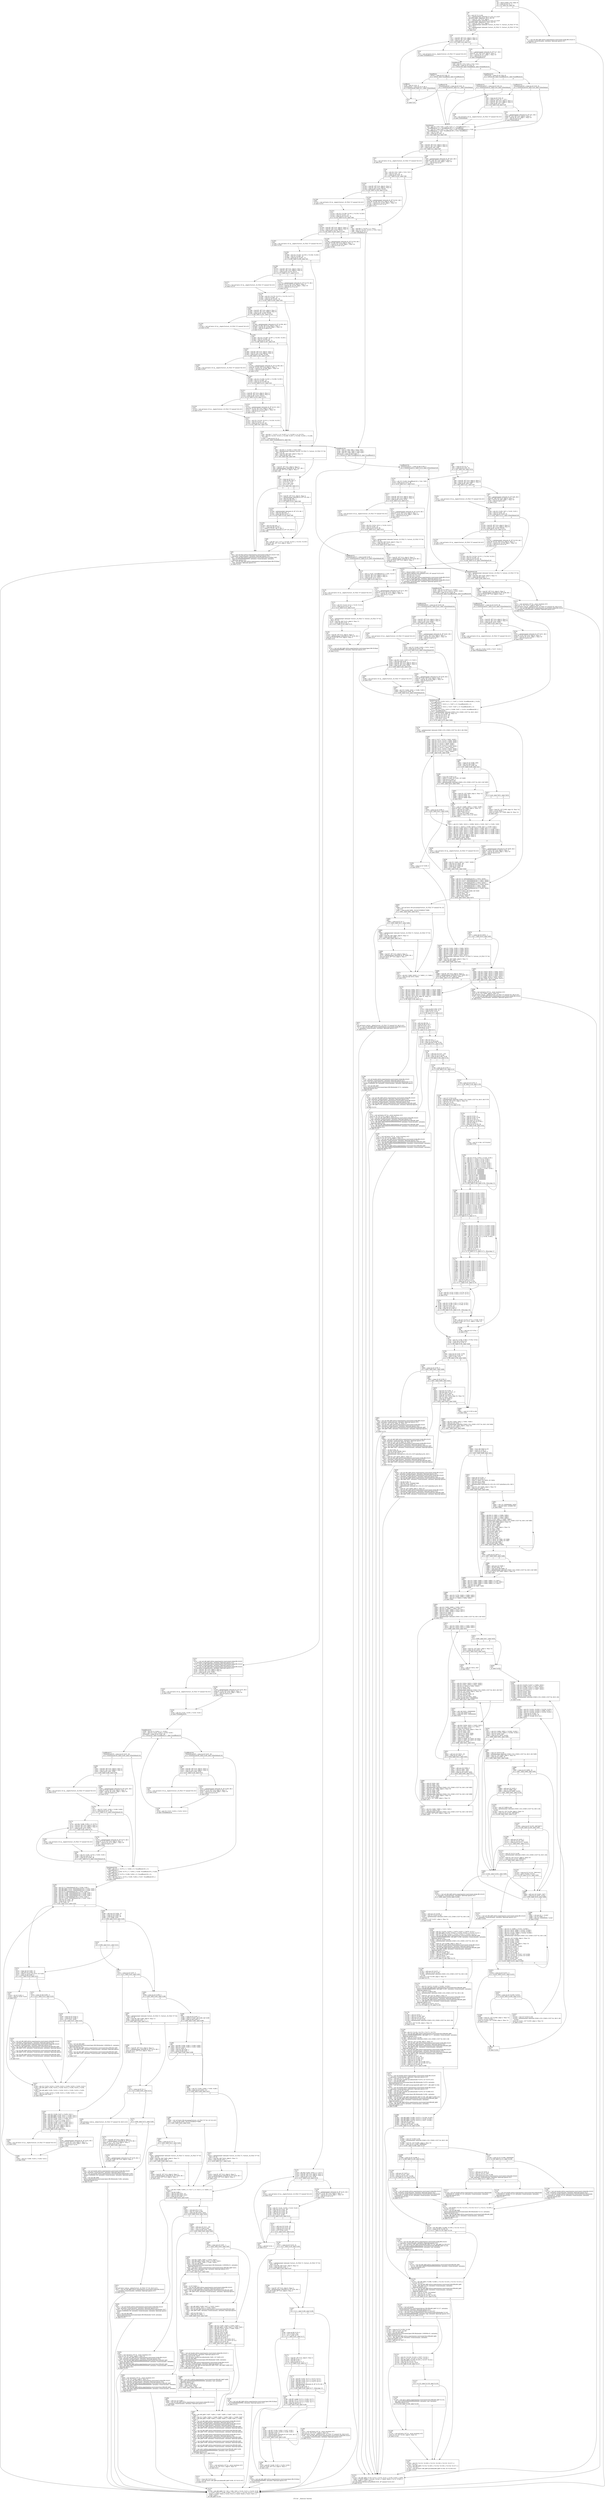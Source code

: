 digraph "CFG for '__floatscan' function" {
	label="CFG for '__floatscan' function";

	Node0x294bf30 [shape=record,label="{%3:\l  %4 = alloca [2048 x i32], align 16\l  %5 = icmp ult i32 %1, 3\l  br i1 %5, label %8, label %6\l|{<s0>T|<s1>F}}"];
	Node0x294bf30:s0 -> Node0x294ca00;
	Node0x294bf30:s1 -> Node0x294c9b0;
	Node0x294c9b0 [shape=record,label="{%6:\l6:                                                \l  %7 = tail call x86_fp80 @llvm.experimental.constrained.sitofp.f80.i32(i32 0,\l... metadata !round.dynamic, metadata !fpexcept.ignore) #21\l  br label %1225\l}"];
	Node0x294c9b0 -> Node0x29524f0;
	Node0x294ca00 [shape=record,label="{%8:\l8:                                                \l  %9 = sext i32 %1 to i64\l  %10 = getelementptr inbounds [3 x i32], [3 x i32]*\l... @switch.table.__floatscan, i64 0, i64 %9\l  %11 = load i32, i32* %10, align 4\l  %12 = getelementptr inbounds [3 x i32], [3 x i32]*\l... @switch.table.__floatscan.2, i64 0, i64 %9\l  %13 = load i32, i32* %12, align 4\l  %14 = getelementptr inbounds %struct._IO_FILE.75, %struct._IO_FILE.75* %0,\l... i64 0, i32 1\l  %15 = getelementptr inbounds %struct._IO_FILE.75, %struct._IO_FILE.75* %0,\l... i64 0, i32 25\l  br label %16\l}"];
	Node0x294ca00 -> Node0x294ca50;
	Node0x294ca50 [shape=record,label="{%16:\l16:                                               \l  %17 = load i8*, i8** %14, align 8, !tbaa !2\l  %18 = load i8*, i8** %15, align 8, !tbaa !9\l  %19 = icmp eq i8* %17, %18\l  br i1 %19, label %24, label %20\l|{<s0>T|<s1>F}}"];
	Node0x294ca50:s0 -> Node0x294caf0;
	Node0x294ca50:s1 -> Node0x294caa0;
	Node0x294caa0 [shape=record,label="{%20:\l20:                                               \l  %21 = getelementptr inbounds i8, i8* %17, i64 1\l  store i8* %21, i8** %14, align 8, !tbaa !2\l  %22 = load i8, i8* %17, align 1, !tbaa !10\l  %23 = zext i8 %22 to i32\l  br label %NodeBlock147\l}"];
	Node0x294caa0 -> Node0x294cb40;
	Node0x294caf0 [shape=record,label="{%24:\l24:                                               \l  %25 = tail call fastcc i32 @__shgetc(%struct._IO_FILE.75* nonnull %0) #22\l  br label %NodeBlock147\l}"];
	Node0x294caf0 -> Node0x294cb40;
	Node0x294cb40 [shape=record,label="{NodeBlock147:                                     \l  %26 = phi i32 [ %23, %20 ], [ %25, %24 ]\l  %Pivot148 = icmp slt i32 %26, 43\l  br i1 %Pivot148, label %NodeBlock, label %NodeBlock145\l|{<s0>T|<s1>F}}"];
	Node0x294cb40:s0 -> Node0x294cc80;
	Node0x294cb40:s1 -> Node0x294cb90;
	Node0x294cb90 [shape=record,label="{NodeBlock145:                                     \l  %Pivot146 = icmp slt i32 %26, 45\l  br i1 %Pivot146, label %LeafBlock141, label %LeafBlock143\l|{<s0>T|<s1>F}}"];
	Node0x294cb90:s0 -> Node0x294cc30;
	Node0x294cb90:s1 -> Node0x294cbe0;
	Node0x294cbe0 [shape=record,label="{LeafBlock143:                                     \l  %SwitchLeaf144 = icmp eq i32 %26, 45\l  br i1 %SwitchLeaf144, label %28, label %NewDefault\l|{<s0>T|<s1>F}}"];
	Node0x294cbe0:s0 -> Node0x294cdc0;
	Node0x294cbe0:s1 -> Node0x294ceb0;
	Node0x294cc30 [shape=record,label="{LeafBlock141:                                     \l  %SwitchLeaf142 = icmp eq i32 %26, 43\l  br i1 %SwitchLeaf142, label %28, label %NewDefault\l|{<s0>T|<s1>F}}"];
	Node0x294cc30:s0 -> Node0x294cdc0;
	Node0x294cc30:s1 -> Node0x294ceb0;
	Node0x294cc80 [shape=record,label="{NodeBlock:                                        \l  %Pivot = icmp slt i32 %26, 32\l  br i1 %Pivot, label %LeafBlock, label %LeafBlock139\l|{<s0>T|<s1>F}}"];
	Node0x294cc80:s0 -> Node0x294cd20;
	Node0x294cc80:s1 -> Node0x294ccd0;
	Node0x294ccd0 [shape=record,label="{LeafBlock139:                                     \l  %SwitchLeaf140 = icmp eq i32 %26, 32\l  br i1 %SwitchLeaf140, label %27, label %NewDefault\l|{<s0>T|<s1>F}}"];
	Node0x294ccd0:s0 -> Node0x294cd70;
	Node0x294ccd0:s1 -> Node0x294ceb0;
	Node0x294cd20 [shape=record,label="{LeafBlock:                                        \l  %.off = add i32 %26, -9\l  %SwitchLeaf = icmp ule i32 %.off, 4\l  br i1 %SwitchLeaf, label %27, label %NewDefault\l|{<s0>T|<s1>F}}"];
	Node0x294cd20:s0 -> Node0x294cd70;
	Node0x294cd20:s1 -> Node0x294ceb0;
	Node0x294cd70 [shape=record,label="{%27:\l27:                                               \l  br label %16\l}"];
	Node0x294cd70 -> Node0x294ca50;
	Node0x294cdc0 [shape=record,label="{%28:\l28:                                               \l  %29 = icmp eq i32 %26, 45\l  %30 = select i1 %29, i32 -1, i32 1\l  %31 = load i8*, i8** %14, align 8, !tbaa !2\l  %32 = load i8*, i8** %15, align 8, !tbaa !9\l  %33 = icmp eq i8* %31, %32\l  br i1 %33, label %38, label %34\l|{<s0>T|<s1>F}}"];
	Node0x294cdc0:s0 -> Node0x294ce60;
	Node0x294cdc0:s1 -> Node0x294ce10;
	Node0x294ce10 [shape=record,label="{%34:\l34:                                               \l  %35 = getelementptr inbounds i8, i8* %31, i64 1\l  store i8* %35, i8** %14, align 8, !tbaa !2\l  %36 = load i8, i8* %31, align 1, !tbaa !10\l  %37 = zext i8 %36 to i32\l  br label %NewDefault\l}"];
	Node0x294ce10 -> Node0x294ceb0;
	Node0x294ce60 [shape=record,label="{%38:\l38:                                               \l  %39 = tail call fastcc i32 @__shgetc(%struct._IO_FILE.75* nonnull %0) #22\l  br label %NewDefault\l}"];
	Node0x294ce60 -> Node0x294ceb0;
	Node0x294ceb0 [shape=record,label="{NewDefault:                                       \l  %40 = phi i32 [ %30, %38 ], [ %30, %34 ], [ 1, %LeafBlock143 ], [ 1,\l... %LeafBlock141 ], [ 1, %LeafBlock139 ], [ 1, %LeafBlock ]\l  %41 = phi i32 [ %39, %38 ], [ %37, %34 ], [ %26, %LeafBlock143 ], [ %26,\l... %LeafBlock141 ], [ %26, %LeafBlock139 ], [ %26, %LeafBlock ]\l  %42 = and i32 %41, -33\l  %43 = icmp eq i32 %42, 73\l  br i1 %43, label %44, label %90\l|{<s0>T|<s1>F}}"];
	Node0x294ceb0:s0 -> Node0x294cf00;
	Node0x294ceb0:s1 -> Node0x294d2c0;
	Node0x294cf00 [shape=record,label="{%44:\l44:                                               \l  %45 = load i8*, i8** %14, align 8, !tbaa !2\l  %46 = load i8*, i8** %15, align 8, !tbaa !9\l  %47 = icmp eq i8* %45, %46\l  br i1 %47, label %52, label %48\l|{<s0>T|<s1>F}}"];
	Node0x294cf00:s0 -> Node0x294cfa0;
	Node0x294cf00:s1 -> Node0x294cf50;
	Node0x294cf50 [shape=record,label="{%48:\l48:                                               \l  %49 = getelementptr inbounds i8, i8* %45, i64 1\l  store i8* %49, i8** %14, align 8, !tbaa !2\l  %50 = load i8, i8* %45, align 1, !tbaa !10\l  %51 = zext i8 %50 to i32\l  br label %54\l}"];
	Node0x294cf50 -> Node0x294cff0;
	Node0x294cfa0 [shape=record,label="{%52:\l52:                                               \l  %53 = tail call fastcc i32 @__shgetc(%struct._IO_FILE.75* nonnull %0) #22\l  br label %54\l}"];
	Node0x294cfa0 -> Node0x294cff0;
	Node0x294cff0 [shape=record,label="{%54:\l54:                                               \l  %55 = phi i32 [ %51, %48 ], [ %53, %52 ]\l  %56 = and i32 %55, -33\l  %57 = icmp eq i32 %56, 78\l  br i1 %57, label %1241, label %86\l|{<s0>T|<s1>F}}"];
	Node0x294cff0:s0 -> Node0x2952680;
	Node0x294cff0:s1 -> Node0x294d270;
	Node0x294d040 [shape=record,label="{%58:\l58:                                               \l  %59 = phi i64 [ 7, %1321 ], [ 6, %1307 ], [ 5, %1293 ], [ 4, %1279 ]\l  %60 = phi i32 [ %1322, %1321 ], [ %1308, %1307 ], [ %1294, %1293 ], [ %1280,\l... %1279 ]\l  %.not1 = icmp eq i32 %2, 0\l  br i1 %.not1, label %NodeBlock154, label %61\l|{<s0>T|<s1>F}}"];
	Node0x294d040:s0 -> Node0x294d450;
	Node0x294d040:s1 -> Node0x294d090;
	Node0x294d090 [shape=record,label="{%61:\l61:                                               \l  %62 = phi i64 [ 3, %1265 ], [ %59, %58 ]\l  %63 = getelementptr inbounds %struct._IO_FILE.75, %struct._IO_FILE.75* %0,\l... i64 0, i32 26\l  %64 = load i64, i64* %63, align 8, !tbaa !11\l  %65 = icmp sgt i64 %64, -1\l  br i1 %65, label %66, label %69\l|{<s0>T|<s1>F}}"];
	Node0x294d090:s0 -> Node0x294d0e0;
	Node0x294d090:s1 -> Node0x294d130;
	Node0x294d0e0 [shape=record,label="{%66:\l66:                                               \l  %67 = load i8*, i8** %14, align 8, !tbaa !2\l  %68 = getelementptr inbounds i8, i8* %67, i64 -1\l  store i8* %68, i8** %14, align 8, !tbaa !2\l  br label %69\l}"];
	Node0x294d0e0 -> Node0x294d130;
	Node0x294d130 [shape=record,label="{%69:\l69:                                               \l  %70 = icmp eq i32 %2, 0\l  %71 = icmp ult i64 %62, 4\l  %72 = or i1 %71, %70\l  %73 = xor i1 %65, true\l  %74 = or i1 %72, %73\l  br i1 %74, label %82, label %75\l|{<s0>T|<s1>F}}"];
	Node0x294d130:s0 -> Node0x294d220;
	Node0x294d130:s1 -> Node0x294d180;
	Node0x294d180 [shape=record,label="{%75:\l75:                                               \l  %76 = load i8*, i8** %14, align 8, !tbaa !2\l  %77 = getelementptr inbounds i8, i8* %76, i64 -1\l  %78 = add nsw i64 %62, -1\l  %79 = icmp ugt i64 %78, 3\l  br i1 %79, label %1325, label %80\l|{<s0>T|<s1>F}}"];
	Node0x294d180:s0 -> Node0x2952e00;
	Node0x294d180:s1 -> Node0x294d1d0;
	Node0x294d1d0 [shape=record,label="{%80:\l80:                                               \l  %81 = phi i8* [ %77, %75 ], [ %1326, %1325 ], [ %1332, %1329 ]\l  store i8* %81, i8** %14, align 8, !tbaa !2\l  br label %82\l}"];
	Node0x294d1d0 -> Node0x294d220;
	Node0x294d220 [shape=record,label="{%82:\l82:                                               \l  %83 = tail call float @llvm.experimental.constrained.sitofp.f32.i32(i32 %40,\l... metadata !round.dynamic, metadata !fpexcept.ignore) #21\l  %84 = tail call float @llvm.experimental.constrained.fmul.f32(float %83,\l... float 0x7FF0000000000000, metadata !round.dynamic, metadata\l... !fpexcept.ignore) #21\l  %85 = tail call x86_fp80 @llvm.experimental.constrained.fpext.f80.f32(float\l... %84, metadata !fpexcept.ignore) #21\l  br label %1225\l}"];
	Node0x294d220 -> Node0x29524f0;
	Node0x294d270 [shape=record,label="{%86:\l86:                                               \l  %87 = phi i64 [ 2, %1251 ], [ 1, %54 ]\l  %88 = phi i32 [ %1252, %1251 ], [ %55, %54 ]\l  %89 = icmp ne i32 %2, 0\l  br label %NodeBlock154\l}"];
	Node0x294d270 -> Node0x294d450;
	Node0x294d2c0 [shape=record,label="{%90:\l90:                                               \l  %91 = icmp ne i32 %2, 0\l  %92 = icmp eq i32 %42, 78\l  br i1 %92, label %93, label %214\l|{<s0>T|<s1>F}}"];
	Node0x294d2c0:s0 -> Node0x294d310;
	Node0x294d2c0:s1 -> Node0x294de50;
	Node0x294d310 [shape=record,label="{%93:\l93:                                               \l  %94 = load i8*, i8** %14, align 8, !tbaa !2\l  %95 = load i8*, i8** %15, align 8, !tbaa !9\l  %96 = icmp eq i8* %94, %95\l  br i1 %96, label %101, label %97\l|{<s0>T|<s1>F}}"];
	Node0x294d310:s0 -> Node0x294d3b0;
	Node0x294d310:s1 -> Node0x294d360;
	Node0x294d360 [shape=record,label="{%97:\l97:                                               \l  %98 = getelementptr inbounds i8, i8* %94, i64 1\l  store i8* %98, i8** %14, align 8, !tbaa !2\l  %99 = load i8, i8* %94, align 1, !tbaa !10\l  %100 = zext i8 %99 to i32\l  br label %103\l}"];
	Node0x294d360 -> Node0x294d400;
	Node0x294d3b0 [shape=record,label="{%101:\l101:                                              \l  %102 = tail call fastcc i32 @__shgetc(%struct._IO_FILE.75* nonnull %0) #22\l  br label %103\l}"];
	Node0x294d3b0 -> Node0x294d400;
	Node0x294d400 [shape=record,label="{%103:\l103:                                              \l  %104 = phi i32 [ %100, %97 ], [ %102, %101 ]\l  %105 = and i32 %104, -33\l  %106 = icmp eq i32 %105, 65\l  br i1 %106, label %1227, label %NewDefault149\l|{<s0>T|<s1>F}}"];
	Node0x294d400:s0 -> Node0x2952540;
	Node0x294d400:s1 -> Node0x294dd60;
	Node0x294d450 [shape=record,label="{NodeBlock154:                                     \l  %107 = phi i1 [ %89, %86 ], [ false, %58 ]\l  %108 = phi i64 [ %87, %86 ], [ %59, %58 ]\l  %109 = phi i32 [ %88, %86 ], [ %60, %58 ]\l  %Pivot155 = icmp slt i64 %108, 3\l  br i1 %Pivot155, label %LeafBlock150, label %LeafBlock152\l|{<s0>T|<s1>F}}"];
	Node0x294d450:s0 -> Node0x294d4f0;
	Node0x294d450:s1 -> Node0x294d4a0;
	Node0x294d4a0 [shape=record,label="{LeafBlock152:                                     \l  %SwitchLeaf153 = icmp eq i64 %108, 3\l  br i1 %SwitchLeaf153, label %110, label %NewDefault149\l|{<s0>T|<s1>F}}"];
	Node0x294d4a0:s0 -> Node0x294d540;
	Node0x294d4a0:s1 -> Node0x294dd60;
	Node0x294d4f0 [shape=record,label="{LeafBlock150:                                     \l  %SwitchLeaf151 = icmp eq i64 %108, 0\l  br i1 %SwitchLeaf151, label %214, label %NewDefault149\l|{<s0>T|<s1>F}}"];
	Node0x294d4f0:s0 -> Node0x294de50;
	Node0x294d4f0:s1 -> Node0x294dd60;
	Node0x294d540 [shape=record,label="{%110:\l110:                                              \l  %111 = phi i1 [ %107, %LeafBlock152 ], [ %91, %1237 ]\l  %112 = load i8*, i8** %14, align 8, !tbaa !2\l  %113 = load i8*, i8** %15, align 8, !tbaa !9\l  %114 = icmp eq i8* %112, %113\l  br i1 %114, label %119, label %115\l|{<s0>T|<s1>F}}"];
	Node0x294d540:s0 -> Node0x294d5e0;
	Node0x294d540:s1 -> Node0x294d590;
	Node0x294d590 [shape=record,label="{%115:\l115:                                              \l  %116 = getelementptr inbounds i8, i8* %112, i64 1\l  store i8* %116, i8** %14, align 8, !tbaa !2\l  %117 = load i8, i8* %112, align 1, !tbaa !10\l  %118 = zext i8 %117 to i32\l  br label %121\l}"];
	Node0x294d590 -> Node0x294d630;
	Node0x294d5e0 [shape=record,label="{%119:\l119:                                              \l  %120 = tail call fastcc i32 @__shgetc(%struct._IO_FILE.75* nonnull %0) #22\l  br label %121\l}"];
	Node0x294d5e0 -> Node0x294d630;
	Node0x294d630 [shape=record,label="{%121:\l121:                                              \l  %122 = phi i32 [ %118, %115 ], [ %120, %119 ]\l  %123 = icmp eq i32 %122, 40\l  br i1 %123, label %133, label %124\l|{<s0>T|<s1>F}}"];
	Node0x294d630:s0 -> Node0x294d770;
	Node0x294d630:s1 -> Node0x294d680;
	Node0x294d680 [shape=record,label="{%124:\l124:                                              \l  %125 = getelementptr inbounds %struct._IO_FILE.75, %struct._IO_FILE.75* %0,\l... i64 0, i32 26\l  %126 = load i64, i64* %125, align 8, !tbaa !11\l  %127 = icmp sgt i64 %126, -1\l  br i1 %127, label %128, label %131\l|{<s0>T|<s1>F}}"];
	Node0x294d680:s0 -> Node0x294d6d0;
	Node0x294d680:s1 -> Node0x294d720;
	Node0x294d6d0 [shape=record,label="{%128:\l128:                                              \l  %129 = load i8*, i8** %14, align 8, !tbaa !2\l  %130 = getelementptr inbounds i8, i8* %129, i64 -1\l  store i8* %130, i8** %14, align 8, !tbaa !2\l  br label %131\l}"];
	Node0x294d6d0 -> Node0x294d720;
	Node0x294d720 [shape=record,label="{%131:\l131:                                              \l  %132 = tail call x86_fp80 @llvm.experimental.constrained.fpext.f80.f32(float\l... 0x7FF8000000000000, metadata !fpexcept.ignore) #21\l  br label %1225\l}"];
	Node0x294d720 -> Node0x29524f0;
	Node0x294d770 [shape=record,label="{%133:\l133:                                              \l  %134 = phi i64 [ %204, %203 ], [ 1, %121 ]\l  %135 = load i8*, i8** %14, align 8, !tbaa !2\l  %136 = load i8*, i8** %15, align 8, !tbaa !9\l  %137 = icmp eq i8* %135, %136\l  br i1 %137, label %142, label %138\l|{<s0>T|<s1>F}}"];
	Node0x294d770:s0 -> Node0x294d810;
	Node0x294d770:s1 -> Node0x294d7c0;
	Node0x294d7c0 [shape=record,label="{%138:\l138:                                              \l  %139 = getelementptr inbounds i8, i8* %135, i64 1\l  store i8* %139, i8** %14, align 8, !tbaa !2\l  %140 = load i8, i8* %135, align 1, !tbaa !10\l  %141 = zext i8 %140 to i32\l  br label %144\l}"];
	Node0x294d7c0 -> Node0x294d860;
	Node0x294d810 [shape=record,label="{%142:\l142:                                              \l  %143 = tail call fastcc i32 @__shgetc(%struct._IO_FILE.75* nonnull %0) #22\l  br label %144\l}"];
	Node0x294d810 -> Node0x294d860;
	Node0x294d860 [shape=record,label="{%144:\l144:                                              \l  %145 = phi i32 [ %141, %138 ], [ %143, %142 ]\l  %146 = add nsw i32 %145, -48\l  %147 = icmp ult i32 %146, 10\l  %148 = add nsw i32 %145, -65\l  %149 = icmp ult i32 %148, 26\l  %150 = or i1 %147, %149\l  br i1 %150, label %203, label %151\l|{<s0>T|<s1>F}}"];
	Node0x294d860:s0 -> Node0x294dd10;
	Node0x294d860:s1 -> Node0x294d8b0;
	Node0x294d8b0 [shape=record,label="{%151:\l151:                                              \l  %152 = add nsw i32 %145, -97\l  %153 = icmp ult i32 %152, 26\l  %154 = icmp eq i32 %145, 95\l  %155 = or i1 %154, %153\l  br i1 %155, label %203, label %156\l|{<s0>T|<s1>F}}"];
	Node0x294d8b0:s0 -> Node0x294dd10;
	Node0x294d8b0:s1 -> Node0x294d900;
	Node0x294d900 [shape=record,label="{%156:\l156:                                              \l  %157 = icmp eq i32 %145, 41\l  br i1 %157, label %158, label %160\l|{<s0>T|<s1>F}}"];
	Node0x294d900:s0 -> Node0x294d950;
	Node0x294d900:s1 -> Node0x294d9a0;
	Node0x294d950 [shape=record,label="{%158:\l158:                                              \l  %159 = tail call x86_fp80 @llvm.experimental.constrained.fpext.f80.f32(float\l... 0x7FF8000000000000, metadata !fpexcept.ignore) #21\l  br label %1225\l}"];
	Node0x294d950 -> Node0x29524f0;
	Node0x294d9a0 [shape=record,label="{%160:\l160:                                              \l  %161 = getelementptr inbounds %struct._IO_FILE.75, %struct._IO_FILE.75* %0,\l... i64 0, i32 26\l  %162 = load i64, i64* %161, align 8, !tbaa !11\l  %163 = icmp sgt i64 %162, -1\l  br i1 %163, label %164, label %167\l|{<s0>T|<s1>F}}"];
	Node0x294d9a0:s0 -> Node0x294d9f0;
	Node0x294d9a0:s1 -> Node0x294da40;
	Node0x294d9f0 [shape=record,label="{%164:\l164:                                              \l  %165 = load i8*, i8** %14, align 8, !tbaa !2\l  %166 = getelementptr inbounds i8, i8* %165, i64 -1\l  store i8* %166, i8** %14, align 8, !tbaa !2\l  br label %167\l}"];
	Node0x294d9f0 -> Node0x294da40;
	Node0x294da40 [shape=record,label="{%167:\l167:                                              \l  br i1 %111, label %168, label %196\l|{<s0>T|<s1>F}}"];
	Node0x294da40:s0 -> Node0x294da90;
	Node0x294da40:s1 -> Node0x294dc20;
	Node0x294da90 [shape=record,label="{%168:\l168:                                              \l  %169 = icmp eq i64 %134, 0\l  %170 = xor i1 %163, true\l  %171 = or i1 %169, %170\l  br i1 %171, label %201, label %172\l|{<s0>T|<s1>F}}"];
	Node0x294da90:s0 -> Node0x294dcc0;
	Node0x294da90:s1 -> Node0x294dae0;
	Node0x294dae0 [shape=record,label="{%172:\l172:                                              \l  %173 = load i8*, i8** %14, align 8, !tbaa !2\l  %174 = add i64 %134, -1\l  %175 = and i64 %134, 7\l  %176 = icmp eq i64 %175, 0\l  br i1 %176, label %185, label %177\l|{<s0>T|<s1>F}}"];
	Node0x294dae0:s0 -> Node0x294db80;
	Node0x294dae0:s1 -> Node0x294db30;
	Node0x294db30 [shape=record,label="{%177:\l177:                                              \l  %178 = phi i8* [ %182, %177 ], [ %173, %172 ]\l  %179 = phi i64 [ %181, %177 ], [ %134, %172 ]\l  %180 = phi i64 [ %183, %177 ], [ %175, %172 ]\l  %181 = add i64 %179, -1\l  %182 = getelementptr inbounds i8, i8* %178, i64 -1\l  %183 = add i64 %180, -1\l  %184 = icmp eq i64 %183, 0\l  br i1 %184, label %185, label %177, !llvm.loop !12\l|{<s0>T|<s1>F}}"];
	Node0x294db30:s0 -> Node0x294db80;
	Node0x294db30:s1 -> Node0x294db30;
	Node0x294db80 [shape=record,label="{%185:\l185:                                              \l  %186 = phi i8* [ undef, %172 ], [ %182, %177 ]\l  %187 = phi i8* [ %173, %172 ], [ %182, %177 ]\l  %188 = phi i64 [ %134, %172 ], [ %181, %177 ]\l  %189 = icmp ult i64 %174, 7\l  br i1 %189, label %199, label %190\l|{<s0>T|<s1>F}}"];
	Node0x294db80:s0 -> Node0x294dc70;
	Node0x294db80:s1 -> Node0x294dbd0;
	Node0x294dbd0 [shape=record,label="{%190:\l190:                                              \l  %191 = phi i8* [ %194, %190 ], [ %187, %185 ]\l  %192 = phi i64 [ %193, %190 ], [ %188, %185 ]\l  %193 = add i64 %192, -8\l  %194 = getelementptr inbounds i8, i8* %191, i64 -8\l  %195 = icmp eq i64 %193, 0\l  br i1 %195, label %199, label %190\l|{<s0>T|<s1>F}}"];
	Node0x294dbd0:s0 -> Node0x294dc70;
	Node0x294dbd0:s1 -> Node0x294dbd0;
	Node0x294dc20 [shape=record,label="{%196:\l196:                                              \l  %197 = tail call fastcc i32* @__errno_location() #22\l  store i32 22, i32* %197, align 4, !tbaa !14\l  tail call fastcc void @__shlim(%struct._IO_FILE.75* nonnull %0, i64 0) #22\l  %198 = tail call x86_fp80 @llvm.experimental.constrained.sitofp.f80.i32(i32\l... 0, metadata !round.dynamic, metadata !fpexcept.ignore) #21\l  br label %1225\l}"];
	Node0x294dc20 -> Node0x29524f0;
	Node0x294dc70 [shape=record,label="{%199:\l199:                                              \l  %200 = phi i8* [ %186, %185 ], [ %194, %190 ]\l  store i8* %200, i8** %14, align 8, !tbaa !2\l  br label %201\l}"];
	Node0x294dc70 -> Node0x294dcc0;
	Node0x294dcc0 [shape=record,label="{%201:\l201:                                              \l  %202 = tail call x86_fp80 @llvm.experimental.constrained.fpext.f80.f32(float\l... 0x7FF8000000000000, metadata !fpexcept.ignore) #21\l  br label %1225\l}"];
	Node0x294dcc0 -> Node0x29524f0;
	Node0x294dd10 [shape=record,label="{%203:\l203:                                              \l  %204 = add i64 %134, 1\l  br label %133\l}"];
	Node0x294dd10 -> Node0x294d770;
	Node0x294dd60 [shape=record,label="{NewDefault149:                                    \l  %205 = getelementptr inbounds %struct._IO_FILE.75, %struct._IO_FILE.75* %0,\l... i64 0, i32 26\l  %206 = load i64, i64* %205, align 8, !tbaa !11\l  %207 = icmp sgt i64 %206, -1\l  br i1 %207, label %208, label %211\l|{<s0>T|<s1>F}}"];
	Node0x294dd60:s0 -> Node0x294ddb0;
	Node0x294dd60:s1 -> Node0x294de00;
	Node0x294ddb0 [shape=record,label="{%208:\l208:                                              \l  %209 = load i8*, i8** %14, align 8, !tbaa !2\l  %210 = getelementptr inbounds i8, i8* %209, i64 -1\l  store i8* %210, i8** %14, align 8, !tbaa !2\l  br label %211\l}"];
	Node0x294ddb0 -> Node0x294de00;
	Node0x294de00 [shape=record,label="{%211:\l211:                                              \l  %212 = tail call fastcc i32* @__errno_location() #22\l  store i32 22, i32* %212, align 4, !tbaa !14\l  tail call fastcc void @__shlim(%struct._IO_FILE.75* nonnull %0, i64 0) #22\l  %213 = tail call x86_fp80 @llvm.experimental.constrained.sitofp.f80.i32(i32\l... 0, metadata !round.dynamic, metadata !fpexcept.ignore) #21\l  br label %1225\l}"];
	Node0x294de00 -> Node0x29524f0;
	Node0x294de50 [shape=record,label="{%214:\l214:                                              \l  %215 = phi i32 [ %109, %LeafBlock150 ], [ %41, %90 ]\l  %216 = icmp eq i32 %215, 48\l  br i1 %216, label %217, label %522\l|{<s0>T|<s1>F}}"];
	Node0x294de50:s0 -> Node0x294dea0;
	Node0x294de50:s1 -> Node0x294f6b0;
	Node0x294dea0 [shape=record,label="{%217:\l217:                                              \l  %218 = load i8*, i8** %14, align 8, !tbaa !2\l  %219 = load i8*, i8** %15, align 8, !tbaa !9\l  %220 = icmp eq i8* %218, %219\l  br i1 %220, label %225, label %221\l|{<s0>T|<s1>F}}"];
	Node0x294dea0:s0 -> Node0x294df40;
	Node0x294dea0:s1 -> Node0x294def0;
	Node0x294def0 [shape=record,label="{%221:\l221:                                              \l  %222 = getelementptr inbounds i8, i8* %218, i64 1\l  store i8* %222, i8** %14, align 8, !tbaa !2\l  %223 = load i8, i8* %218, align 1, !tbaa !10\l  %224 = zext i8 %223 to i32\l  br label %227\l}"];
	Node0x294def0 -> Node0x294df90;
	Node0x294df40 [shape=record,label="{%225:\l225:                                              \l  %226 = tail call fastcc i32 @__shgetc(%struct._IO_FILE.75* nonnull %0) #22\l  br label %227\l}"];
	Node0x294df40 -> Node0x294df90;
	Node0x294df90 [shape=record,label="{%227:\l227:                                              \l  %228 = phi i32 [ %224, %221 ], [ %226, %225 ]\l  %229 = and i32 %228, -33\l  %230 = icmp eq i32 %229, 88\l  br i1 %230, label %231, label %515\l|{<s0>T|<s1>F}}"];
	Node0x294df90:s0 -> Node0x294dfe0;
	Node0x294df90:s1 -> Node0x294f610;
	Node0x294dfe0 [shape=record,label="{%231:\l231:                                              \l  %232 = tail call x86_fp80 @llvm.experimental.constrained.sitofp.f80.i32(i32\l... 0, metadata !round.dynamic, metadata !fpexcept.ignore) #23\l  %233 = tail call x86_fp80 @llvm.experimental.constrained.sitofp.f80.i32(i32\l... 1, metadata !round.dynamic, metadata !fpexcept.ignore) #23\l  %234 = tail call x86_fp80 @llvm.experimental.constrained.sitofp.f80.i32(i32\l... 0, metadata !round.dynamic, metadata !fpexcept.ignore) #23\l  %235 = load i8*, i8** %14, align 8, !tbaa !2\l  %236 = load i8*, i8** %15, align 8, !tbaa !9\l  %237 = icmp eq i8* %235, %236\l  br i1 %237, label %242, label %238\l|{<s0>T|<s1>F}}"];
	Node0x294dfe0:s0 -> Node0x294e080;
	Node0x294dfe0:s1 -> Node0x294e030;
	Node0x294e030 [shape=record,label="{%238:\l238:                                              \l  %239 = getelementptr inbounds i8, i8* %235, i64 1\l  store i8* %239, i8** %14, align 8, !tbaa !2\l  %240 = load i8, i8* %235, align 1, !tbaa !10\l  %241 = zext i8 %240 to i32\l  br label %244\l}"];
	Node0x294e030 -> Node0x294e0d0;
	Node0x294e080 [shape=record,label="{%242:\l242:                                              \l  %243 = tail call fastcc i32 @__shgetc(%struct._IO_FILE.75* nonnull %0) #22\l  br label %244\l}"];
	Node0x294e080 -> Node0x294e0d0;
	Node0x294e0d0 [shape=record,label="{%244:\l244:                                              \l  %245 = phi i32 [ %241, %238 ], [ %243, %242 ]\l  br label %NodeBlock161\l}"];
	Node0x294e0d0 -> Node0x294e120;
	Node0x294e120 [shape=record,label="{NodeBlock161:                                     \l  %246 = phi i32 [ 0, %244 ], [ 1, %258 ]\l  %247 = phi i32 [ %245, %244 ], [ %259, %258 ]\l  %Pivot162 = icmp slt i32 %247, 48\l  br i1 %Pivot162, label %LeafBlock157, label %LeafBlock159\l|{<s0>T|<s1>F}}"];
	Node0x294e120:s0 -> Node0x294e1c0;
	Node0x294e120:s1 -> Node0x294e170;
	Node0x294e170 [shape=record,label="{LeafBlock159:                                     \l  %SwitchLeaf160 = icmp eq i32 %247, 48\l  br i1 %SwitchLeaf160, label %248, label %NewDefault156\l|{<s0>T|<s1>F}}"];
	Node0x294e170:s0 -> Node0x294e210;
	Node0x294e170:s1 -> Node0x294e5d0;
	Node0x294e1c0 [shape=record,label="{LeafBlock157:                                     \l  %SwitchLeaf158 = icmp eq i32 %247, 46\l  br i1 %SwitchLeaf158, label %260, label %NewDefault156\l|{<s0>T|<s1>F}}"];
	Node0x294e1c0:s0 -> Node0x294e350;
	Node0x294e1c0:s1 -> Node0x294e5d0;
	Node0x294e210 [shape=record,label="{%248:\l248:                                              \l  %249 = load i8*, i8** %14, align 8, !tbaa !2\l  %250 = load i8*, i8** %15, align 8, !tbaa !9\l  %251 = icmp eq i8* %249, %250\l  br i1 %251, label %256, label %252\l|{<s0>T|<s1>F}}"];
	Node0x294e210:s0 -> Node0x294e2b0;
	Node0x294e210:s1 -> Node0x294e260;
	Node0x294e260 [shape=record,label="{%252:\l252:                                              \l  %253 = getelementptr inbounds i8, i8* %249, i64 1\l  store i8* %253, i8** %14, align 8, !tbaa !2\l  %254 = load i8, i8* %249, align 1, !tbaa !10\l  %255 = zext i8 %254 to i32\l  br label %258\l}"];
	Node0x294e260 -> Node0x294e300;
	Node0x294e2b0 [shape=record,label="{%256:\l256:                                              \l  %257 = tail call fastcc i32 @__shgetc(%struct._IO_FILE.75* nonnull %0) #22\l  br label %258\l}"];
	Node0x294e2b0 -> Node0x294e300;
	Node0x294e300 [shape=record,label="{%258:\l258:                                              \l  %259 = phi i32 [ %257, %256 ], [ %255, %252 ]\l  br label %NodeBlock161\l}"];
	Node0x294e300 -> Node0x294e120;
	Node0x294e350 [shape=record,label="{%260:\l260:                                              \l  %261 = load i8*, i8** %14, align 8, !tbaa !2\l  %262 = load i8*, i8** %15, align 8, !tbaa !9\l  %263 = icmp eq i8* %261, %262\l  br i1 %263, label %268, label %264\l|{<s0>T|<s1>F}}"];
	Node0x294e350:s0 -> Node0x294e3f0;
	Node0x294e350:s1 -> Node0x294e3a0;
	Node0x294e3a0 [shape=record,label="{%264:\l264:                                              \l  %265 = getelementptr inbounds i8, i8* %261, i64 1\l  store i8* %265, i8** %14, align 8, !tbaa !2\l  %266 = load i8, i8* %261, align 1, !tbaa !10\l  %267 = zext i8 %266 to i32\l  br label %270\l}"];
	Node0x294e3a0 -> Node0x294e440;
	Node0x294e3f0 [shape=record,label="{%268:\l268:                                              \l  %269 = tail call fastcc i32 @__shgetc(%struct._IO_FILE.75* nonnull %0) #22\l  br label %270\l}"];
	Node0x294e3f0 -> Node0x294e440;
	Node0x294e440 [shape=record,label="{%270:\l270:                                              \l  %271 = phi i32 [ %267, %264 ], [ %269, %268 ]\l  %272 = icmp eq i32 %271, 48\l  br i1 %272, label %273, label %NewDefault156\l|{<s0>T|<s1>F}}"];
	Node0x294e440:s0 -> Node0x294e490;
	Node0x294e440:s1 -> Node0x294e5d0;
	Node0x294e490 [shape=record,label="{%273:\l273:                                              \l  %274 = phi i64 [ %286, %284 ], [ 0, %270 ]\l  %275 = load i8*, i8** %14, align 8, !tbaa !2\l  %276 = load i8*, i8** %15, align 8, !tbaa !9\l  %277 = icmp eq i8* %275, %276\l  br i1 %277, label %282, label %278\l|{<s0>T|<s1>F}}"];
	Node0x294e490:s0 -> Node0x294e530;
	Node0x294e490:s1 -> Node0x294e4e0;
	Node0x294e4e0 [shape=record,label="{%278:\l278:                                              \l  %279 = getelementptr inbounds i8, i8* %275, i64 1\l  store i8* %279, i8** %14, align 8, !tbaa !2\l  %280 = load i8, i8* %275, align 1, !tbaa !10\l  %281 = zext i8 %280 to i32\l  br label %284\l}"];
	Node0x294e4e0 -> Node0x294e580;
	Node0x294e530 [shape=record,label="{%282:\l282:                                              \l  %283 = tail call fastcc i32 @__shgetc(%struct._IO_FILE.75* nonnull %0) #22\l  br label %284\l}"];
	Node0x294e530 -> Node0x294e580;
	Node0x294e580 [shape=record,label="{%284:\l284:                                              \l  %285 = phi i32 [ %281, %278 ], [ %283, %282 ]\l  %286 = add nsw i64 %274, -1\l  %287 = icmp eq i32 %285, 48\l  br i1 %287, label %273, label %NewDefault156\l|{<s0>T|<s1>F}}"];
	Node0x294e580:s0 -> Node0x294e490;
	Node0x294e580:s1 -> Node0x294e5d0;
	Node0x294e5d0 [shape=record,label="{NewDefault156:                                    \l  %288 = phi i32 [ 1, %270 ], [ 1, %284 ], [ 0, %LeafBlock159 ], [ 0,\l... %LeafBlock157 ]\l  %289 = phi i32 [ %246, %270 ], [ 1, %284 ], [ %246, %LeafBlock159 ], [ %246,\l... %LeafBlock157 ]\l  %290 = phi i64 [ 0, %270 ], [ %286, %284 ], [ 0, %LeafBlock159 ], [ 0,\l... %LeafBlock157 ]\l  %291 = phi i32 [ %271, %270 ], [ %285, %284 ], [ %247, %LeafBlock159 ], [\l... %247, %LeafBlock157 ]\l  br label %292\l}"];
	Node0x294e5d0 -> Node0x294e620;
	Node0x294e620 [shape=record,label="{%292:\l292:                                              \l  %293 = phi i32 [ 0, %NewDefault156 ], [ %344, %361 ]\l  %294 = phi x86_fp80 [ %232, %NewDefault156 ], [ %345, %361 ]\l  %295 = phi x86_fp80 [ %233, %NewDefault156 ], [ %346, %361 ]\l  %296 = phi i32 [ 0, %NewDefault156 ], [ %347, %361 ]\l  %297 = phi i32 [ %288, %NewDefault156 ], [ %348, %361 ]\l  %298 = phi i32 [ %289, %NewDefault156 ], [ %349, %361 ]\l  %299 = phi i64 [ %290, %NewDefault156 ], [ %350, %361 ]\l  %300 = phi i64 [ 0, %NewDefault156 ], [ %351, %361 ]\l  %301 = phi i32 [ %291, %NewDefault156 ], [ %362, %361 ]\l  %302 = add nsw i32 %301, -48\l  %303 = icmp ult i32 %302, 10\l  %304 = or i32 %301, 32\l  br i1 %303, label %313, label %305\l|{<s0>T|<s1>F}}"];
	Node0x294e620:s0 -> Node0x294e760;
	Node0x294e620:s1 -> Node0x294e670;
	Node0x294e670 [shape=record,label="{%305:\l305:                                              \l  %306 = add nsw i32 %304, -97\l  %307 = icmp ult i32 %306, 6\l  %308 = icmp eq i32 %301, 46\l  %309 = or i1 %308, %307\l  br i1 %309, label %310, label %363\l|{<s0>T|<s1>F}}"];
	Node0x294e670:s0 -> Node0x294e6c0;
	Node0x294e670:s1 -> Node0x294ead0;
	Node0x294e6c0 [shape=record,label="{%310:\l310:                                              \l  br i1 %308, label %311, label %313\l|{<s0>T|<s1>F}}"];
	Node0x294e6c0:s0 -> Node0x294e710;
	Node0x294e6c0:s1 -> Node0x294e760;
	Node0x294e710 [shape=record,label="{%311:\l311:                                              \l  %312 = icmp eq i32 %297, 0\l  br i1 %312, label %343, label %363\l|{<s0>T|<s1>F}}"];
	Node0x294e710:s0 -> Node0x294e990;
	Node0x294e710:s1 -> Node0x294ead0;
	Node0x294e760 [shape=record,label="{%313:\l313:                                              \l  %314 = icmp sgt i32 %301, 57\l  %315 = add nsw i32 %304, -87\l  %316 = select i1 %314, i32 %315, i32 %302\l  %317 = icmp slt i64 %300, 8\l  br i1 %317, label %318, label %321\l|{<s0>T|<s1>F}}"];
	Node0x294e760:s0 -> Node0x294e7b0;
	Node0x294e760:s1 -> Node0x294e800;
	Node0x294e7b0 [shape=record,label="{%318:\l318:                                              \l  %319 = shl i32 %293, 4\l  %320 = add i32 %316, %319\l  br label %337\l}"];
	Node0x294e7b0 -> Node0x294e940;
	Node0x294e800 [shape=record,label="{%321:\l321:                                              \l  %322 = icmp slt i64 %300, 17\l  br i1 %322, label %323, label %329\l|{<s0>T|<s1>F}}"];
	Node0x294e800:s0 -> Node0x294e850;
	Node0x294e800:s1 -> Node0x294e8a0;
	Node0x294e850 [shape=record,label="{%323:\l323:                                              \l  %324 = tail call x86_fp80 @llvm.experimental.constrained.sitofp.f80.i32(i32\l... %316, metadata !round.dynamic, metadata !fpexcept.ignore) #23\l  %325 = tail call x86_fp80 @llvm.experimental.constrained.sitofp.f80.i32(i32\l... 16, metadata !round.dynamic, metadata !fpexcept.ignore) #23\l  %326 = tail call x86_fp80 @llvm.experimental.constrained.fdiv.f80(x86_fp80\l... %295, x86_fp80 %325, metadata !round.dynamic, metadata !fpexcept.ignore)\l... #23\l  %327 = tail call x86_fp80 @llvm.experimental.constrained.fmul.f80(x86_fp80\l... %324, x86_fp80 %326, metadata !round.dynamic, metadata !fpexcept.ignore)\l... #23\l  %328 = tail call x86_fp80 @llvm.experimental.constrained.fadd.f80(x86_fp80\l... %294, x86_fp80 %327, metadata !round.dynamic, metadata !fpexcept.ignore)\l... #23\l  br label %337\l}"];
	Node0x294e850 -> Node0x294e940;
	Node0x294e8a0 [shape=record,label="{%329:\l329:                                              \l  %330 = icmp eq i32 %316, 0\l  %331 = icmp ne i32 %296, 0\l  %332 = or i1 %331, %330\l  br i1 %332, label %337, label %333\l|{<s0>T|<s1>F}}"];
	Node0x294e8a0:s0 -> Node0x294e940;
	Node0x294e8a0:s1 -> Node0x294e8f0;
	Node0x294e8f0 [shape=record,label="{%333:\l333:                                              \l  %334 = tail call x86_fp80\l... @llvm.experimental.constrained.fpext.f80.f64(double 5.000000e-01, metadata\l... !fpexcept.ignore) #23\l  %335 = tail call x86_fp80 @llvm.experimental.constrained.fmul.f80(x86_fp80\l... %334, x86_fp80 %295, metadata !round.dynamic, metadata !fpexcept.ignore)\l... #23\l  %336 = tail call x86_fp80 @llvm.experimental.constrained.fadd.f80(x86_fp80\l... %294, x86_fp80 %335, metadata !round.dynamic, metadata !fpexcept.ignore)\l... #23\l  br label %337\l}"];
	Node0x294e8f0 -> Node0x294e940;
	Node0x294e940 [shape=record,label="{%337:\l337:                                              \l  %338 = phi i32 [ %320, %318 ], [ %293, %323 ], [ %293, %329 ], [ %293, %333 ]\l  %339 = phi x86_fp80 [ %294, %318 ], [ %328, %323 ], [ %294, %329 ], [ %336,\l... %333 ]\l  %340 = phi x86_fp80 [ %295, %318 ], [ %326, %323 ], [ %295, %329 ], [ %295,\l... %333 ]\l  %341 = phi i32 [ %296, %318 ], [ %296, %323 ], [ %296, %329 ], [ 1, %333 ]\l  %342 = add nsw i64 %300, 1\l  br label %343\l}"];
	Node0x294e940 -> Node0x294e990;
	Node0x294e990 [shape=record,label="{%343:\l343:                                              \l  %344 = phi i32 [ %338, %337 ], [ %293, %311 ]\l  %345 = phi x86_fp80 [ %339, %337 ], [ %294, %311 ]\l  %346 = phi x86_fp80 [ %340, %337 ], [ %295, %311 ]\l  %347 = phi i32 [ %341, %337 ], [ %296, %311 ]\l  %348 = phi i32 [ %297, %337 ], [ 1, %311 ]\l  %349 = phi i32 [ 1, %337 ], [ %298, %311 ]\l  %350 = phi i64 [ %299, %337 ], [ %300, %311 ]\l  %351 = phi i64 [ %342, %337 ], [ %300, %311 ]\l  %352 = load i8*, i8** %14, align 8, !tbaa !2\l  %353 = load i8*, i8** %15, align 8, !tbaa !9\l  %354 = icmp eq i8* %352, %353\l  br i1 %354, label %359, label %355\l|{<s0>T|<s1>F}}"];
	Node0x294e990:s0 -> Node0x294ea30;
	Node0x294e990:s1 -> Node0x294e9e0;
	Node0x294e9e0 [shape=record,label="{%355:\l355:                                              \l  %356 = getelementptr inbounds i8, i8* %352, i64 1\l  store i8* %356, i8** %14, align 8, !tbaa !2\l  %357 = load i8, i8* %352, align 1, !tbaa !10\l  %358 = zext i8 %357 to i32\l  br label %361\l}"];
	Node0x294e9e0 -> Node0x294ea80;
	Node0x294ea30 [shape=record,label="{%359:\l359:                                              \l  %360 = tail call fastcc i32 @__shgetc(%struct._IO_FILE.75* nonnull %0) #22\l  br label %361\l}"];
	Node0x294ea30 -> Node0x294ea80;
	Node0x294ea80 [shape=record,label="{%361:\l361:                                              \l  %362 = phi i32 [ %360, %359 ], [ %358, %355 ]\l  br label %292\l}"];
	Node0x294ea80 -> Node0x294e620;
	Node0x294ead0 [shape=record,label="{%363:\l363:                                              \l  %364 = icmp eq i32 %298, 0\l  br i1 %364, label %365, label %386\l|{<s0>T|<s1>F}}"];
	Node0x294ead0:s0 -> Node0x294eb20;
	Node0x294ead0:s1 -> Node0x294eda0;
	Node0x294eb20 [shape=record,label="{%365:\l365:                                              \l  %366 = getelementptr inbounds %struct._IO_FILE.75, %struct._IO_FILE.75* %0,\l... i64 0, i32 26\l  %367 = load i64, i64* %366, align 8, !tbaa !11\l  %368 = icmp sgt i64 %367, -1\l  br i1 %368, label %369, label %372\l|{<s0>T|<s1>F}}"];
	Node0x294eb20:s0 -> Node0x294eb70;
	Node0x294eb20:s1 -> Node0x294ebc0;
	Node0x294eb70 [shape=record,label="{%369:\l369:                                              \l  %370 = load i8*, i8** %14, align 8, !tbaa !2\l  %371 = getelementptr inbounds i8, i8* %370, i64 -1\l  store i8* %371, i8** %14, align 8, !tbaa !2\l  br label %372\l}"];
	Node0x294eb70 -> Node0x294ebc0;
	Node0x294ebc0 [shape=record,label="{%372:\l372:                                              \l  %373 = icmp eq i32 %2, 0\l  br i1 %373, label %381, label %374\l|{<s0>T|<s1>F}}"];
	Node0x294ebc0:s0 -> Node0x294ed00;
	Node0x294ebc0:s1 -> Node0x294ec10;
	Node0x294ec10 [shape=record,label="{%374:\l374:                                              \l  br i1 %368, label %375, label %382\l|{<s0>T|<s1>F}}"];
	Node0x294ec10:s0 -> Node0x294ec60;
	Node0x294ec10:s1 -> Node0x294ed50;
	Node0x294ec60 [shape=record,label="{%375:\l375:                                              \l  %376 = load i8*, i8** %14, align 8, !tbaa !2\l  %377 = getelementptr inbounds i8, i8* %376, i64 -1\l  store i8* %377, i8** %14, align 8, !tbaa !2\l  %378 = icmp eq i32 %297, 0\l  br i1 %378, label %382, label %379\l|{<s0>T|<s1>F}}"];
	Node0x294ec60:s0 -> Node0x294ed50;
	Node0x294ec60:s1 -> Node0x294ecb0;
	Node0x294ecb0 [shape=record,label="{%379:\l379:                                              \l  %380 = getelementptr inbounds i8, i8* %376, i64 -2\l  store i8* %380, i8** %14, align 8, !tbaa !2\l  br label %382\l}"];
	Node0x294ecb0 -> Node0x294ed50;
	Node0x294ed00 [shape=record,label="{%381:\l381:                                              \l  tail call fastcc void @__shlim(%struct._IO_FILE.75* nonnull %0, i64 0) #22\l  br label %382\l}"];
	Node0x294ed00 -> Node0x294ed50;
	Node0x294ed50 [shape=record,label="{%382:\l382:                                              \l  %383 = tail call double @llvm.experimental.constrained.sitofp.f64.i32(i32\l... %40, metadata !round.dynamic, metadata !fpexcept.ignore) #23\l  %384 = tail call double @llvm.experimental.constrained.fmul.f64(double %383,\l... double 0.000000e+00, metadata !round.dynamic, metadata !fpexcept.ignore)\l... #23\l  %385 = tail call x86_fp80\l... @llvm.experimental.constrained.fpext.f80.f64(double %384, metadata\l... !fpexcept.ignore) #23\l  br label %1225\l}"];
	Node0x294ed50 -> Node0x29524f0;
	Node0x294eda0 [shape=record,label="{%386:\l386:                                              \l  %387 = icmp eq i32 %297, 0\l  %388 = select i1 %387, i64 %300, i64 %299\l  %389 = icmp slt i64 %300, 8\l  br i1 %389, label %390, label %396\l|{<s0>T|<s1>F}}"];
	Node0x294eda0:s0 -> Node0x294edf0;
	Node0x294eda0:s1 -> Node0x294ee40;
	Node0x294edf0 [shape=record,label="{%390:\l390:                                              \l  %391 = phi i64 [ %394, %390 ], [ %300, %386 ]\l  %392 = phi i32 [ %393, %390 ], [ %293, %386 ]\l  %393 = shl i32 %392, 4\l  %394 = add nsw i64 %391, 1\l  %395 = icmp slt i64 %391, 7\l  br i1 %395, label %390, label %396\l|{<s0>T|<s1>F}}"];
	Node0x294edf0:s0 -> Node0x294edf0;
	Node0x294edf0:s1 -> Node0x294ee40;
	Node0x294ee40 [shape=record,label="{%396:\l396:                                              \l  %397 = phi i32 [ %293, %386 ], [ %393, %390 ]\l  %398 = icmp eq i32 %304, 112\l  br i1 %398, label %399, label %413\l|{<s0>T|<s1>F}}"];
	Node0x294ee40:s0 -> Node0x294ee90;
	Node0x294ee40:s1 -> Node0x294f020;
	Node0x294ee90 [shape=record,label="{%399:\l399:                                              \l  %400 = tail call fastcc i64 @scanexp(%struct._IO_FILE.75* %0, i32 %2) #22\l  %401 = icmp eq i64 %400, -9223372036854775808\l  br i1 %401, label %402, label %420\l|{<s0>T|<s1>F}}"];
	Node0x294ee90:s0 -> Node0x294eee0;
	Node0x294ee90:s1 -> Node0x294f0c0;
	Node0x294eee0 [shape=record,label="{%402:\l402:                                              \l  %403 = icmp eq i32 %2, 0\l  br i1 %403, label %411, label %404\l|{<s0>T|<s1>F}}"];
	Node0x294eee0:s0 -> Node0x294efd0;
	Node0x294eee0:s1 -> Node0x294ef30;
	Node0x294ef30 [shape=record,label="{%404:\l404:                                              \l  %405 = getelementptr inbounds %struct._IO_FILE.75, %struct._IO_FILE.75* %0,\l... i64 0, i32 26\l  %406 = load i64, i64* %405, align 8, !tbaa !11\l  %407 = icmp sgt i64 %406, -1\l  br i1 %407, label %408, label %420\l|{<s0>T|<s1>F}}"];
	Node0x294ef30:s0 -> Node0x294ef80;
	Node0x294ef30:s1 -> Node0x294f0c0;
	Node0x294ef80 [shape=record,label="{%408:\l408:                                              \l  %409 = load i8*, i8** %14, align 8, !tbaa !2\l  %410 = getelementptr inbounds i8, i8* %409, i64 -1\l  store i8* %410, i8** %14, align 8, !tbaa !2\l  br label %420\l}"];
	Node0x294ef80 -> Node0x294f0c0;
	Node0x294efd0 [shape=record,label="{%411:\l411:                                              \l  tail call fastcc void @__shlim(%struct._IO_FILE.75* %0, i64 0) #22\l  %412 = tail call x86_fp80 @llvm.experimental.constrained.sitofp.f80.i32(i32\l... 0, metadata !round.dynamic, metadata !fpexcept.ignore) #23\l  br label %1225\l}"];
	Node0x294efd0 -> Node0x29524f0;
	Node0x294f020 [shape=record,label="{%413:\l413:                                              \l  %414 = getelementptr inbounds %struct._IO_FILE.75, %struct._IO_FILE.75* %0,\l... i64 0, i32 26\l  %415 = load i64, i64* %414, align 8, !tbaa !11\l  %416 = icmp sgt i64 %415, -1\l  br i1 %416, label %417, label %420\l|{<s0>T|<s1>F}}"];
	Node0x294f020:s0 -> Node0x294f070;
	Node0x294f020:s1 -> Node0x294f0c0;
	Node0x294f070 [shape=record,label="{%417:\l417:                                              \l  %418 = load i8*, i8** %14, align 8, !tbaa !2\l  %419 = getelementptr inbounds i8, i8* %418, i64 -1\l  store i8* %419, i8** %14, align 8, !tbaa !2\l  br label %420\l}"];
	Node0x294f070 -> Node0x294f0c0;
	Node0x294f0c0 [shape=record,label="{%420:\l420:                                              \l  %421 = phi i64 [ %400, %399 ], [ 0, %417 ], [ 0, %413 ], [ 0, %408 ], [ 0,\l... %404 ]\l  %422 = shl i64 %388, 2\l  %423 = add nsw i64 %422, -32\l  %424 = add nsw i64 %423, %421\l  %425 = icmp eq i32 %397, 0\l  br i1 %425, label %426, label %430\l|{<s0>T|<s1>F}}"];
	Node0x294f0c0:s0 -> Node0x294f110;
	Node0x294f0c0:s1 -> Node0x294f160;
	Node0x294f110 [shape=record,label="{%426:\l426:                                              \l  %427 = tail call double @llvm.experimental.constrained.sitofp.f64.i32(i32\l... %40, metadata !round.dynamic, metadata !fpexcept.ignore) #23\l  %428 = tail call double @llvm.experimental.constrained.fmul.f64(double %427,\l... double 0.000000e+00, metadata !round.dynamic, metadata !fpexcept.ignore)\l... #23\l  %429 = tail call x86_fp80\l... @llvm.experimental.constrained.fpext.f80.f64(double %428, metadata\l... !fpexcept.ignore) #23\l  br label %1225\l}"];
	Node0x294f110 -> Node0x29524f0;
	Node0x294f160 [shape=record,label="{%430:\l430:                                              \l  %431 = sub nsw i32 0, %13\l  %432 = zext i32 %431 to i64\l  %433 = icmp sgt i64 %424, %432\l  br i1 %433, label %434, label %439\l|{<s0>T|<s1>F}}"];
	Node0x294f160:s0 -> Node0x294f1b0;
	Node0x294f160:s1 -> Node0x294f200;
	Node0x294f1b0 [shape=record,label="{%434:\l434:                                              \l  %435 = tail call fastcc i32* @__errno_location() #22\l  store i32 34, i32* %435, align 4, !tbaa !14\l  %436 = tail call x86_fp80 @llvm.experimental.constrained.sitofp.f80.i32(i32\l... %40, metadata !round.dynamic, metadata !fpexcept.ignore) #23\l  %437 = tail call x86_fp80 @llvm.experimental.constrained.fmul.f80(x86_fp80\l... %436, x86_fp80 0xK7FFEFFFFFFFFFFFFFFFF, metadata !round.dynamic, metadata\l... !fpexcept.ignore) #23\l  %438 = tail call x86_fp80 @llvm.experimental.constrained.fmul.f80(x86_fp80\l... %437, x86_fp80 0xK7FFEFFFFFFFFFFFFFFFF, metadata !round.dynamic, metadata\l... !fpexcept.ignore) #23\l  br label %1225\l}"];
	Node0x294f1b0 -> Node0x29524f0;
	Node0x294f200 [shape=record,label="{%439:\l439:                                              \l  %440 = add nsw i32 %13, -128\l  %441 = sext i32 %440 to i64\l  %442 = icmp slt i64 %424, %441\l  br i1 %442, label %445, label %443\l|{<s0>T|<s1>F}}"];
	Node0x294f200:s0 -> Node0x294f2a0;
	Node0x294f200:s1 -> Node0x294f250;
	Node0x294f250 [shape=record,label="{%443:\l443:                                              \l  %444 = icmp sgt i32 %397, -1\l  br i1 %444, label %450, label %467\l|{<s0>T|<s1>F}}"];
	Node0x294f250:s0 -> Node0x294f2f0;
	Node0x294f250:s1 -> Node0x294f3e0;
	Node0x294f2a0 [shape=record,label="{%445:\l445:                                              \l  %446 = tail call fastcc i32* @__errno_location() #22\l  store i32 34, i32* %446, align 4, !tbaa !14\l  %447 = tail call x86_fp80 @llvm.experimental.constrained.sitofp.f80.i32(i32\l... %40, metadata !round.dynamic, metadata !fpexcept.ignore) #23\l  %448 = tail call x86_fp80 @llvm.experimental.constrained.fmul.f80(x86_fp80\l... %447, x86_fp80 0xK00018000000000000000, metadata !round.dynamic, metadata\l... !fpexcept.ignore) #23\l  %449 = tail call x86_fp80 @llvm.experimental.constrained.fmul.f80(x86_fp80\l... %448, x86_fp80 0xK00018000000000000000, metadata !round.dynamic, metadata\l... !fpexcept.ignore) #23\l  br label %1225\l}"];
	Node0x294f2a0 -> Node0x29524f0;
	Node0x294f2f0 [shape=record,label="{%450:\l450:                                              \l  %451 = phi i64 [ %465, %461 ], [ %424, %443 ]\l  %452 = phi x86_fp80 [ %464, %461 ], [ %294, %443 ]\l  %453 = phi i32 [ %463, %461 ], [ %397, %443 ]\l  %454 = tail call x86_fp80\l... @llvm.experimental.constrained.fpext.f80.f64(double 5.000000e-01, metadata\l... !fpexcept.ignore) #23\l  %455 = tail call i1 @llvm.experimental.constrained.fcmps.f80(x86_fp80 %452,\l... x86_fp80 %454, metadata !oge, metadata !fpexcept.ignore) #23\l  %456 = shl nuw i32 %453, 1\l  br i1 %455, label %457, label %461\l|{<s0>T|<s1>F}}"];
	Node0x294f2f0:s0 -> Node0x294f340;
	Node0x294f2f0:s1 -> Node0x294f390;
	Node0x294f340 [shape=record,label="{%457:\l457:                                              \l  %458 = or i32 %456, 1\l  %459 = tail call x86_fp80 @llvm.experimental.constrained.sitofp.f80.i32(i32\l... 1, metadata !round.dynamic, metadata !fpexcept.ignore) #23\l  %460 = tail call x86_fp80 @llvm.experimental.constrained.fsub.f80(x86_fp80\l... %452, x86_fp80 %459, metadata !round.dynamic, metadata !fpexcept.ignore)\l... #23\l  br label %461\l}"];
	Node0x294f340 -> Node0x294f390;
	Node0x294f390 [shape=record,label="{%461:\l461:                                              \l  %462 = phi x86_fp80 [ %460, %457 ], [ %452, %450 ]\l  %463 = phi i32 [ %458, %457 ], [ %456, %450 ]\l  %464 = tail call x86_fp80 @llvm.experimental.constrained.fadd.f80(x86_fp80\l... %452, x86_fp80 %462, metadata !round.dynamic, metadata !fpexcept.ignore)\l... #23\l  %465 = add nsw i64 %451, -1\l  %466 = icmp sgt i32 %463, -1\l  br i1 %466, label %450, label %467\l|{<s0>T|<s1>F}}"];
	Node0x294f390:s0 -> Node0x294f2f0;
	Node0x294f390:s1 -> Node0x294f3e0;
	Node0x294f3e0 [shape=record,label="{%467:\l467:                                              \l  %468 = phi i32 [ %397, %443 ], [ %463, %461 ]\l  %469 = phi x86_fp80 [ %294, %443 ], [ %464, %461 ]\l  %470 = phi i64 [ %424, %443 ], [ %465, %461 ]\l  %471 = zext i32 %11 to i64\l  %472 = sub nsw i32 32, %13\l  %473 = zext i32 %472 to i64\l  %474 = add i64 %470, %473\l  %475 = icmp slt i64 %474, %471\l  %476 = trunc i64 %474 to i32\l  %477 = icmp sgt i32 %476, 0\l  %478 = select i1 %477, i32 %476, i32 0\l  %479 = select i1 %475, i32 %478, i32 %11\l  %480 = icmp slt i32 %479, 64\l  br i1 %480, label %481, label %497\l|{<s0>T|<s1>F}}"];
	Node0x294f3e0:s0 -> Node0x294f430;
	Node0x294f3e0:s1 -> Node0x294f520;
	Node0x294f430 [shape=record,label="{%481:\l481:                                              \l  %482 = tail call double @llvm.experimental.constrained.sitofp.f64.i32(i32 1,\l... metadata !round.dynamic, metadata !fpexcept.ignore) #23\l  %483 = sub nsw i32 95, %479\l  %484 = tail call fastcc double @scalbn(double %482, i32 %483) #22\l  %485 = tail call x86_fp80\l... @llvm.experimental.constrained.fpext.f80.f64(double %484, metadata\l... !fpexcept.ignore) #23\l  %486 = tail call x86_fp80 @llvm.experimental.constrained.sitofp.f80.i32(i32\l... %40, metadata !round.dynamic, metadata !fpexcept.ignore) #23\l  %487 = tail call fastcc x86_fp80 @copysignl(x86_fp80 %485, x86_fp80 %486) #22\l  %488 = icmp slt i32 %479, 32\l  br i1 %488, label %489, label %497\l|{<s0>T|<s1>F}}"];
	Node0x294f430:s0 -> Node0x294f480;
	Node0x294f430:s1 -> Node0x294f520;
	Node0x294f480 [shape=record,label="{%489:\l489:                                              \l  %490 = tail call i1 @llvm.experimental.constrained.fcmp.f80(x86_fp80 %469,\l... x86_fp80 0xK00000000000000000000, metadata !une, metadata\l... !fpexcept.ignore) #23\l  %491 = and i32 %468, 1\l  %492 = icmp eq i32 %491, 0\l  %493 = and i1 %492, %490\l  br i1 %493, label %494, label %497\l|{<s0>T|<s1>F}}"];
	Node0x294f480:s0 -> Node0x294f4d0;
	Node0x294f480:s1 -> Node0x294f520;
	Node0x294f4d0 [shape=record,label="{%494:\l494:                                              \l  %495 = add nsw i32 %468, 1\l  %496 = tail call x86_fp80 @llvm.experimental.constrained.sitofp.f80.i32(i32\l... 0, metadata !round.dynamic, metadata !fpexcept.ignore) #23\l  br label %497\l}"];
	Node0x294f4d0 -> Node0x294f520;
	Node0x294f520 [shape=record,label="{%497:\l497:                                              \l  %498 = phi x86_fp80 [ %487, %494 ], [ %487, %489 ], [ %487, %481 ], [ %234,\l... %467 ]\l  %499 = phi i32 [ %495, %494 ], [ %468, %489 ], [ %468, %481 ], [ %468, %467 ]\l  %500 = phi x86_fp80 [ %496, %494 ], [ %469, %489 ], [ %469, %481 ], [ %469,\l... %467 ]\l  %501 = tail call x86_fp80 @llvm.experimental.constrained.sitofp.f80.i32(i32\l... %40, metadata !round.dynamic, metadata !fpexcept.ignore) #23\l  %502 = tail call x86_fp80 @llvm.experimental.constrained.uitofp.f80.i32(i32\l... %499, metadata !round.dynamic, metadata !fpexcept.ignore) #23\l  %503 = tail call x86_fp80 @llvm.experimental.constrained.fmul.f80(x86_fp80\l... %501, x86_fp80 %502, metadata !round.dynamic, metadata !fpexcept.ignore)\l... #23\l  %504 = tail call x86_fp80 @llvm.experimental.constrained.fadd.f80(x86_fp80\l... %498, x86_fp80 %503, metadata !round.dynamic, metadata !fpexcept.ignore)\l... #23\l  %505 = tail call x86_fp80 @llvm.experimental.constrained.sitofp.f80.i32(i32\l... %40, metadata !round.dynamic, metadata !fpexcept.ignore) #23\l  %506 = tail call x86_fp80 @llvm.experimental.constrained.fmul.f80(x86_fp80\l... %505, x86_fp80 %500, metadata !round.dynamic, metadata !fpexcept.ignore)\l... #23\l  %507 = tail call x86_fp80 @llvm.experimental.constrained.fadd.f80(x86_fp80\l... %504, x86_fp80 %506, metadata !round.dynamic, metadata !fpexcept.ignore)\l... #23\l  %508 = tail call x86_fp80 @llvm.experimental.constrained.fsub.f80(x86_fp80\l... %507, x86_fp80 %498, metadata !round.dynamic, metadata !fpexcept.ignore)\l... #23\l  %509 = tail call i1 @llvm.experimental.constrained.fcmp.f80(x86_fp80 %508,\l... x86_fp80 0xK00000000000000000000, metadata !une, metadata\l... !fpexcept.ignore) #23\l  br i1 %509, label %512, label %510\l|{<s0>T|<s1>F}}"];
	Node0x294f520:s0 -> Node0x294f5c0;
	Node0x294f520:s1 -> Node0x294f570;
	Node0x294f570 [shape=record,label="{%510:\l510:                                              \l  %511 = tail call fastcc i32* @__errno_location() #22\l  store i32 34, i32* %511, align 4, !tbaa !14\l  br label %512\l}"];
	Node0x294f570 -> Node0x294f5c0;
	Node0x294f5c0 [shape=record,label="{%512:\l512:                                              \l  %513 = trunc i64 %470 to i32\l  %514 = tail call fastcc x86_fp80 @scalbnl(x86_fp80 %508, i32 %513) #22\l  br label %1225\l}"];
	Node0x294f5c0 -> Node0x29524f0;
	Node0x294f610 [shape=record,label="{%515:\l515:                                              \l  %516 = getelementptr inbounds %struct._IO_FILE.75, %struct._IO_FILE.75* %0,\l... i64 0, i32 26\l  %517 = load i64, i64* %516, align 8, !tbaa !11\l  %518 = icmp sgt i64 %517, -1\l  br i1 %518, label %519, label %522\l|{<s0>T|<s1>F}}"];
	Node0x294f610:s0 -> Node0x294f660;
	Node0x294f610:s1 -> Node0x294f6b0;
	Node0x294f660 [shape=record,label="{%519:\l519:                                              \l  %520 = load i8*, i8** %14, align 8, !tbaa !2\l  %521 = getelementptr inbounds i8, i8* %520, i64 -1\l  store i8* %521, i8** %14, align 8, !tbaa !2\l  br label %522\l}"];
	Node0x294f660 -> Node0x294f6b0;
	Node0x294f6b0 [shape=record,label="{%522:\l522:                                              \l  %523 = bitcast [2048 x i32]* %4 to i8*\l  call void @llvm.lifetime.start.p0i8(i64 8192, i8* nonnull %523) #23\l  %524 = add nsw i32 %13, %11\l  %525 = sub nsw i32 0, %524\l  %526 = tail call x86_fp80 @llvm.experimental.constrained.sitofp.f80.i32(i32\l... 0, metadata !round.dynamic, metadata !fpexcept.ignore) #23\l  %527 = tail call x86_fp80 @llvm.experimental.constrained.sitofp.f80.i32(i32\l... 0, metadata !round.dynamic, metadata !fpexcept.ignore) #23\l  br label %NodeBlock168\l}"];
	Node0x294f6b0 -> Node0x294f700;
	Node0x294f700 [shape=record,label="{NodeBlock168:                                     \l  %528 = phi i32 [ 0, %522 ], [ 1, %540 ]\l  %529 = phi i32 [ %215, %522 ], [ %541, %540 ]\l  %Pivot169 = icmp slt i32 %529, 48\l  br i1 %Pivot169, label %LeafBlock164, label %LeafBlock166\l|{<s0>T|<s1>F}}"];
	Node0x294f700:s0 -> Node0x294f7a0;
	Node0x294f700:s1 -> Node0x294f750;
	Node0x294f750 [shape=record,label="{LeafBlock166:                                     \l  %SwitchLeaf167 = icmp eq i32 %529, 48\l  br i1 %SwitchLeaf167, label %530, label %NewDefault163\l|{<s0>T|<s1>F}}"];
	Node0x294f750:s0 -> Node0x294f7f0;
	Node0x294f750:s1 -> Node0x294fbb0;
	Node0x294f7a0 [shape=record,label="{LeafBlock164:                                     \l  %SwitchLeaf165 = icmp eq i32 %529, 46\l  br i1 %SwitchLeaf165, label %542, label %NewDefault163\l|{<s0>T|<s1>F}}"];
	Node0x294f7a0:s0 -> Node0x294f930;
	Node0x294f7a0:s1 -> Node0x294fbb0;
	Node0x294f7f0 [shape=record,label="{%530:\l530:                                              \l  %531 = load i8*, i8** %14, align 8, !tbaa !2\l  %532 = load i8*, i8** %15, align 8, !tbaa !9\l  %533 = icmp eq i8* %531, %532\l  br i1 %533, label %538, label %534\l|{<s0>T|<s1>F}}"];
	Node0x294f7f0:s0 -> Node0x294f890;
	Node0x294f7f0:s1 -> Node0x294f840;
	Node0x294f840 [shape=record,label="{%534:\l534:                                              \l  %535 = getelementptr inbounds i8, i8* %531, i64 1\l  store i8* %535, i8** %14, align 8, !tbaa !2\l  %536 = load i8, i8* %531, align 1, !tbaa !10\l  %537 = zext i8 %536 to i32\l  br label %540\l}"];
	Node0x294f840 -> Node0x294f8e0;
	Node0x294f890 [shape=record,label="{%538:\l538:                                              \l  %539 = tail call fastcc i32 @__shgetc(%struct._IO_FILE.75* nonnull %0) #22\l  br label %540\l}"];
	Node0x294f890 -> Node0x294f8e0;
	Node0x294f8e0 [shape=record,label="{%540:\l540:                                              \l  %541 = phi i32 [ %539, %538 ], [ %537, %534 ]\l  br label %NodeBlock168\l}"];
	Node0x294f8e0 -> Node0x294f700;
	Node0x294f930 [shape=record,label="{%542:\l542:                                              \l  %543 = load i8*, i8** %14, align 8, !tbaa !2\l  %544 = load i8*, i8** %15, align 8, !tbaa !9\l  %545 = icmp eq i8* %543, %544\l  br i1 %545, label %550, label %546\l|{<s0>T|<s1>F}}"];
	Node0x294f930:s0 -> Node0x294f9d0;
	Node0x294f930:s1 -> Node0x294f980;
	Node0x294f980 [shape=record,label="{%546:\l546:                                              \l  %547 = getelementptr inbounds i8, i8* %543, i64 1\l  store i8* %547, i8** %14, align 8, !tbaa !2\l  %548 = load i8, i8* %543, align 1, !tbaa !10\l  %549 = zext i8 %548 to i32\l  br label %552\l}"];
	Node0x294f980 -> Node0x294fa20;
	Node0x294f9d0 [shape=record,label="{%550:\l550:                                              \l  %551 = tail call fastcc i32 @__shgetc(%struct._IO_FILE.75* nonnull %0) #22\l  br label %552\l}"];
	Node0x294f9d0 -> Node0x294fa20;
	Node0x294fa20 [shape=record,label="{%552:\l552:                                              \l  %553 = phi i32 [ %549, %546 ], [ %551, %550 ]\l  %554 = icmp eq i32 %553, 48\l  br i1 %554, label %555, label %NewDefault163\l|{<s0>T|<s1>F}}"];
	Node0x294fa20:s0 -> Node0x294fa70;
	Node0x294fa20:s1 -> Node0x294fbb0;
	Node0x294fa70 [shape=record,label="{%555:\l555:                                              \l  %556 = phi i64 [ %557, %567 ], [ 0, %552 ]\l  %557 = add nsw i64 %556, -1\l  %558 = load i8*, i8** %14, align 8, !tbaa !2\l  %559 = load i8*, i8** %15, align 8, !tbaa !9\l  %560 = icmp eq i8* %558, %559\l  br i1 %560, label %565, label %561\l|{<s0>T|<s1>F}}"];
	Node0x294fa70:s0 -> Node0x294fb10;
	Node0x294fa70:s1 -> Node0x294fac0;
	Node0x294fac0 [shape=record,label="{%561:\l561:                                              \l  %562 = getelementptr inbounds i8, i8* %558, i64 1\l  store i8* %562, i8** %14, align 8, !tbaa !2\l  %563 = load i8, i8* %558, align 1, !tbaa !10\l  %564 = zext i8 %563 to i32\l  br label %567\l}"];
	Node0x294fac0 -> Node0x294fb60;
	Node0x294fb10 [shape=record,label="{%565:\l565:                                              \l  %566 = tail call fastcc i32 @__shgetc(%struct._IO_FILE.75* nonnull %0) #22\l  br label %567\l}"];
	Node0x294fb10 -> Node0x294fb60;
	Node0x294fb60 [shape=record,label="{%567:\l567:                                              \l  %568 = phi i32 [ %564, %561 ], [ %566, %565 ]\l  %569 = icmp eq i32 %568, 48\l  br i1 %569, label %555, label %NewDefault163\l|{<s0>T|<s1>F}}"];
	Node0x294fb60:s0 -> Node0x294fa70;
	Node0x294fb60:s1 -> Node0x294fbb0;
	Node0x294fbb0 [shape=record,label="{NewDefault163:                                    \l  %570 = phi i32 [ %528, %552 ], [ 1, %567 ], [ %528, %LeafBlock166 ], [ %528,\l... %LeafBlock164 ]\l  %571 = phi i32 [ 1, %552 ], [ 1, %567 ], [ 0, %LeafBlock166 ], [ 0,\l... %LeafBlock164 ]\l  %572 = phi i64 [ 0, %552 ], [ %557, %567 ], [ 0, %LeafBlock166 ], [ 0,\l... %LeafBlock164 ]\l  %573 = phi i32 [ %553, %552 ], [ %568, %567 ], [ %529, %LeafBlock166 ], [\l... %529, %LeafBlock164 ]\l  %574 = getelementptr inbounds [2048 x i32], [2048 x i32]* %4, i64 0, i64 0\l  store i32 0, i32* %574, align 16, !tbaa !14\l  %575 = add nsw i32 %573, -48\l  %576 = icmp ult i32 %575, 10\l  %577 = icmp eq i32 %573, 46\l  %578 = or i1 %577, %576\l  br i1 %578, label %579, label %644\l|{<s0>T|<s1>F}}"];
	Node0x294fbb0:s0 -> Node0x294fc00;
	Node0x294fbb0:s1 -> Node0x2950060;
	Node0x294fc00 [shape=record,label="{%579:\l579:                                              \l  %580 = getelementptr inbounds [2048 x i32], [2048 x i32]* %4, i64 0, i64 2044\l  br label %581\l}"];
	Node0x294fc00 -> Node0x294fc50;
	Node0x294fc50 [shape=record,label="{%581:\l581:                                              \l  %582 = phi i1 [ %577, %579 ], [ %642, %638 ]\l  %583 = phi i32 [ %575, %579 ], [ %640, %638 ]\l  %584 = phi i32 [ %573, %579 ], [ %639, %638 ]\l  %585 = phi i32 [ 0, %579 ], [ %628, %638 ]\l  %586 = phi i32 [ 0, %579 ], [ %627, %638 ]\l  %587 = phi i64 [ %572, %579 ], [ %626, %638 ]\l  %588 = phi i64 [ 0, %579 ], [ %625, %638 ]\l  %589 = phi i32 [ %571, %579 ], [ %624, %638 ]\l  %590 = phi i32 [ %570, %579 ], [ %623, %638 ]\l  %591 = phi i32 [ 0, %579 ], [ %622, %638 ]\l  br i1 %582, label %592, label %596\l|{<s0>T|<s1>F}}"];
	Node0x294fc50:s0 -> Node0x294fca0;
	Node0x294fc50:s1 -> Node0x294fd40;
	Node0x294fca0 [shape=record,label="{%592:\l592:                                              \l  %593 = icmp eq i32 %589, 0\l  br i1 %593, label %621, label %594\l|{<s0>T|<s1>F}}"];
	Node0x294fca0:s0 -> Node0x294ff20;
	Node0x294fca0:s1 -> Node0x294fcf0;
	Node0x294fcf0 [shape=record,label="{%594:\l594:                                              \l  %595 = icmp ne i32 %590, 0\l  br label %678\l}"];
	Node0x294fcf0 -> Node0x29502e0;
	Node0x294fd40 [shape=record,label="{%596:\l596:                                              \l  %597 = icmp slt i32 %586, 2045\l  %598 = add nsw i64 %588, 1\l  %.not = icmp eq i32 %584, 48\l  br i1 %597, label %599, label %617\l|{<s0>T|<s1>F}}"];
	Node0x294fd40:s0 -> Node0x294fd90;
	Node0x294fd40:s1 -> Node0x294fe80;
	Node0x294fd90 [shape=record,label="{%599:\l599:                                              \l  %600 = trunc i64 %598 to i32\l  %601 = select i1 %.not, i32 %591, i32 %600\l  %602 = icmp eq i32 %585, 0\l  %603 = sext i32 %586 to i64\l  %604 = getelementptr inbounds [2048 x i32], [2048 x i32]* %4, i64 0, i64 %603\l  br i1 %602, label %610, label %605\l|{<s0>T|<s1>F}}"];
	Node0x294fd90:s0 -> Node0x294fe30;
	Node0x294fd90:s1 -> Node0x294fde0;
	Node0x294fde0 [shape=record,label="{%605:\l605:                                              \l  %606 = load i32, i32* %604, align 4, !tbaa !14\l  %607 = mul i32 %606, 10\l  %608 = add i32 %584, -48\l  %609 = add i32 %608, %607\l  br label %610\l}"];
	Node0x294fde0 -> Node0x294fe30;
	Node0x294fe30 [shape=record,label="{%610:\l610:                                              \l  %611 = phi i32 [ %609, %605 ], [ %583, %599 ]\l  store i32 %611, i32* %604, align 4, !tbaa !14\l  %612 = add nsw i32 %585, 1\l  %613 = icmp eq i32 %612, 9\l  %614 = zext i1 %613 to i32\l  %615 = add nsw i32 %586, %614\l  %616 = select i1 %613, i32 0, i32 %612\l  br label %621\l}"];
	Node0x294fe30 -> Node0x294ff20;
	Node0x294fe80 [shape=record,label="{%617:\l617:                                              \l  br i1 %.not, label %621, label %618\l|{<s0>T|<s1>F}}"];
	Node0x294fe80:s0 -> Node0x294ff20;
	Node0x294fe80:s1 -> Node0x294fed0;
	Node0x294fed0 [shape=record,label="{%618:\l618:                                              \l  %619 = load i32, i32* %580, align 16, !tbaa !14\l  %620 = or i32 %619, 1\l  store i32 %620, i32* %580, align 16, !tbaa !14\l  br label %621\l}"];
	Node0x294fed0 -> Node0x294ff20;
	Node0x294ff20 [shape=record,label="{%621:\l621:                                              \l  %622 = phi i32 [ %601, %610 ], [ 18396, %618 ], [ %591, %617 ], [ %591, %592\l... ]\l  %623 = phi i32 [ 1, %610 ], [ %590, %618 ], [ %590, %617 ], [ %590, %592 ]\l  %624 = phi i32 [ %589, %610 ], [ %589, %618 ], [ %589, %617 ], [ 1, %592 ]\l  %625 = phi i64 [ %598, %610 ], [ %598, %618 ], [ %598, %617 ], [ %588, %592 ]\l  %626 = phi i64 [ %587, %610 ], [ %587, %618 ], [ %587, %617 ], [ %588, %592 ]\l  %627 = phi i32 [ %615, %610 ], [ %586, %618 ], [ %586, %617 ], [ %586, %592 ]\l  %628 = phi i32 [ %616, %610 ], [ %585, %618 ], [ %585, %617 ], [ %585, %592 ]\l  %629 = load i8*, i8** %14, align 8, !tbaa !2\l  %630 = load i8*, i8** %15, align 8, !tbaa !9\l  %631 = icmp eq i8* %629, %630\l  br i1 %631, label %636, label %632\l|{<s0>T|<s1>F}}"];
	Node0x294ff20:s0 -> Node0x294ffc0;
	Node0x294ff20:s1 -> Node0x294ff70;
	Node0x294ff70 [shape=record,label="{%632:\l632:                                              \l  %633 = getelementptr inbounds i8, i8* %629, i64 1\l  store i8* %633, i8** %14, align 8, !tbaa !2\l  %634 = load i8, i8* %629, align 1, !tbaa !10\l  %635 = zext i8 %634 to i32\l  br label %638\l}"];
	Node0x294ff70 -> Node0x2950010;
	Node0x294ffc0 [shape=record,label="{%636:\l636:                                              \l  %637 = tail call fastcc i32 @__shgetc(%struct._IO_FILE.75* nonnull %0) #22\l  br label %638\l}"];
	Node0x294ffc0 -> Node0x2950010;
	Node0x2950010 [shape=record,label="{%638:\l638:                                              \l  %639 = phi i32 [ %635, %632 ], [ %637, %636 ]\l  %640 = add nsw i32 %639, -48\l  %641 = icmp ult i32 %640, 10\l  %642 = icmp eq i32 %639, 46\l  %643 = or i1 %642, %641\l  br i1 %643, label %581, label %644\l|{<s0>T|<s1>F}}"];
	Node0x2950010:s0 -> Node0x294fc50;
	Node0x2950010:s1 -> Node0x2950060;
	Node0x2950060 [shape=record,label="{%644:\l644:                                              \l  %645 = phi i32 [ 0, %NewDefault163 ], [ %622, %638 ]\l  %646 = phi i32 [ %570, %NewDefault163 ], [ %623, %638 ]\l  %647 = phi i32 [ %571, %NewDefault163 ], [ %624, %638 ]\l  %648 = phi i64 [ 0, %NewDefault163 ], [ %625, %638 ]\l  %649 = phi i64 [ %572, %NewDefault163 ], [ %626, %638 ]\l  %650 = phi i32 [ 0, %NewDefault163 ], [ %627, %638 ]\l  %651 = phi i32 [ 0, %NewDefault163 ], [ %628, %638 ]\l  %652 = phi i32 [ %573, %NewDefault163 ], [ %639, %638 ]\l  %653 = icmp eq i32 %647, 0\l  %654 = select i1 %653, i64 %648, i64 %649\l  %655 = icmp ne i32 %646, 0\l  %656 = and i32 %652, -33\l  %657 = icmp eq i32 %656, 69\l  %658 = and i1 %655, %657\l  br i1 %658, label %659, label %676\l|{<s0>T|<s1>F}}"];
	Node0x2950060:s0 -> Node0x29500b0;
	Node0x2950060:s1 -> Node0x2950290;
	Node0x29500b0 [shape=record,label="{%659:\l659:                                              \l  %660 = tail call fastcc i64 @scanexp(%struct._IO_FILE.75* nonnull %0, i32\l... %2) #22\l  %661 = icmp eq i64 %660, -9223372036854775808\l  br i1 %661, label %662, label %673\l|{<s0>T|<s1>F}}"];
	Node0x29500b0:s0 -> Node0x2950100;
	Node0x29500b0:s1 -> Node0x2950240;
	Node0x2950100 [shape=record,label="{%662:\l662:                                              \l  %663 = icmp eq i32 %2, 0\l  br i1 %663, label %671, label %664\l|{<s0>T|<s1>F}}"];
	Node0x2950100:s0 -> Node0x29501f0;
	Node0x2950100:s1 -> Node0x2950150;
	Node0x2950150 [shape=record,label="{%664:\l664:                                              \l  %665 = getelementptr inbounds %struct._IO_FILE.75, %struct._IO_FILE.75* %0,\l... i64 0, i32 26\l  %666 = load i64, i64* %665, align 8, !tbaa !11\l  %667 = icmp sgt i64 %666, -1\l  br i1 %667, label %668, label %673\l|{<s0>T|<s1>F}}"];
	Node0x2950150:s0 -> Node0x29501a0;
	Node0x2950150:s1 -> Node0x2950240;
	Node0x29501a0 [shape=record,label="{%668:\l668:                                              \l  %669 = load i8*, i8** %14, align 8, !tbaa !2\l  %670 = getelementptr inbounds i8, i8* %669, i64 -1\l  store i8* %670, i8** %14, align 8, !tbaa !2\l  br label %673\l}"];
	Node0x29501a0 -> Node0x2950240;
	Node0x29501f0 [shape=record,label="{%671:\l671:                                              \l  tail call fastcc void @__shlim(%struct._IO_FILE.75* nonnull %0, i64 0) #22\l  %672 = tail call x86_fp80 @llvm.experimental.constrained.sitofp.f80.i32(i32\l... 0, metadata !round.dynamic, metadata !fpexcept.ignore) #23\l  br label %1223\l}"];
	Node0x29501f0 -> Node0x29524a0;
	Node0x2950240 [shape=record,label="{%673:\l673:                                              \l  %674 = phi i64 [ %660, %659 ], [ 0, %668 ], [ 0, %664 ]\l  %675 = add nsw i64 %674, %654\l  br label %701\l}"];
	Node0x2950240 -> Node0x2950420;
	Node0x2950290 [shape=record,label="{%676:\l676:                                              \l  %677 = icmp sgt i32 %652, -1\l  br i1 %677, label %678, label %691\l|{<s0>T|<s1>F}}"];
	Node0x2950290:s0 -> Node0x29502e0;
	Node0x2950290:s1 -> Node0x2950380;
	Node0x29502e0 [shape=record,label="{%678:\l678:                                              \l  %679 = phi i32 [ %591, %594 ], [ %645, %676 ]\l  %680 = phi i64 [ %588, %594 ], [ %648, %676 ]\l  %681 = phi i32 [ %586, %594 ], [ %650, %676 ]\l  %682 = phi i32 [ %585, %594 ], [ %651, %676 ]\l  %683 = phi i64 [ %587, %594 ], [ %654, %676 ]\l  %684 = phi i1 [ %595, %594 ], [ %655, %676 ]\l  %685 = getelementptr inbounds %struct._IO_FILE.75, %struct._IO_FILE.75* %0,\l... i64 0, i32 26\l  %686 = load i64, i64* %685, align 8, !tbaa !11\l  %687 = icmp sgt i64 %686, -1\l  br i1 %687, label %688, label %691\l|{<s0>T|<s1>F}}"];
	Node0x29502e0:s0 -> Node0x2950330;
	Node0x29502e0:s1 -> Node0x2950380;
	Node0x2950330 [shape=record,label="{%688:\l688:                                              \l  %689 = load i8*, i8** %14, align 8, !tbaa !2\l  %690 = getelementptr inbounds i8, i8* %689, i64 -1\l  store i8* %690, i8** %14, align 8, !tbaa !2\l  br i1 %684, label %701, label %698\l|{<s0>T|<s1>F}}"];
	Node0x2950330:s0 -> Node0x2950420;
	Node0x2950330:s1 -> Node0x29503d0;
	Node0x2950380 [shape=record,label="{%691:\l691:                                              \l  %692 = phi i32 [ %679, %678 ], [ %645, %676 ]\l  %693 = phi i64 [ %680, %678 ], [ %648, %676 ]\l  %694 = phi i32 [ %681, %678 ], [ %650, %676 ]\l  %695 = phi i32 [ %682, %678 ], [ %651, %676 ]\l  %696 = phi i1 [ %684, %678 ], [ %655, %676 ]\l  %697 = phi i64 [ %683, %678 ], [ %654, %676 ]\l  br i1 %696, label %701, label %698\l|{<s0>T|<s1>F}}"];
	Node0x2950380:s0 -> Node0x2950420;
	Node0x2950380:s1 -> Node0x29503d0;
	Node0x29503d0 [shape=record,label="{%698:\l698:                                              \l  %699 = tail call fastcc i32* @__errno_location() #22\l  store i32 22, i32* %699, align 4, !tbaa !14\l  tail call fastcc void @__shlim(%struct._IO_FILE.75* nonnull %0, i64 0) #22\l  %700 = tail call x86_fp80 @llvm.experimental.constrained.sitofp.f80.i32(i32\l... 0, metadata !round.dynamic, metadata !fpexcept.ignore) #23\l  br label %1223\l}"];
	Node0x29503d0 -> Node0x29524a0;
	Node0x2950420 [shape=record,label="{%701:\l701:                                              \l  %702 = phi i32 [ %645, %673 ], [ %692, %691 ], [ %679, %688 ]\l  %703 = phi i64 [ %648, %673 ], [ %693, %691 ], [ %680, %688 ]\l  %704 = phi i32 [ %650, %673 ], [ %694, %691 ], [ %681, %688 ]\l  %705 = phi i32 [ %651, %673 ], [ %695, %691 ], [ %682, %688 ]\l  %706 = phi i64 [ %675, %673 ], [ %697, %691 ], [ %683, %688 ]\l  %707 = load i32, i32* %574, align 16, !tbaa !14\l  %708 = icmp eq i32 %707, 0\l  br i1 %708, label %709, label %713\l|{<s0>T|<s1>F}}"];
	Node0x2950420:s0 -> Node0x2950470;
	Node0x2950420:s1 -> Node0x29504c0;
	Node0x2950470 [shape=record,label="{%709:\l709:                                              \l  %710 = tail call double @llvm.experimental.constrained.sitofp.f64.i32(i32\l... %40, metadata !round.dynamic, metadata !fpexcept.ignore) #23\l  %711 = tail call double @llvm.experimental.constrained.fmul.f64(double %710,\l... double 0.000000e+00, metadata !round.dynamic, metadata !fpexcept.ignore)\l... #23\l  %712 = tail call x86_fp80\l... @llvm.experimental.constrained.fpext.f80.f64(double %711, metadata\l... !fpexcept.ignore) #23\l  br label %1223\l}"];
	Node0x2950470 -> Node0x29524a0;
	Node0x29504c0 [shape=record,label="{%713:\l713:                                              \l  %714 = icmp eq i64 %706, %703\l  %715 = icmp slt i64 %703, 10\l  %716 = and i1 %715, %714\l  br i1 %716, label %717, label %727\l|{<s0>T|<s1>F}}"];
	Node0x29504c0:s0 -> Node0x2950510;
	Node0x29504c0:s1 -> Node0x29505b0;
	Node0x2950510 [shape=record,label="{%717:\l717:                                              \l  %718 = add nsw i64 %9, -1\l  %719 = icmp ult i64 %718, 2\l  %720 = lshr i32 %707, %11\l  %721 = icmp eq i32 %720, 0\l  %722 = or i1 %719, %721\l  br i1 %722, label %723, label %727\l|{<s0>T|<s1>F}}"];
	Node0x2950510:s0 -> Node0x2950560;
	Node0x2950510:s1 -> Node0x29505b0;
	Node0x2950560 [shape=record,label="{%723:\l723:                                              \l  %724 = tail call x86_fp80 @llvm.experimental.constrained.sitofp.f80.i32(i32\l... %40, metadata !round.dynamic, metadata !fpexcept.ignore) #23\l  %725 = tail call x86_fp80 @llvm.experimental.constrained.uitofp.f80.i32(i32\l... %707, metadata !round.dynamic, metadata !fpexcept.ignore) #23\l  %726 = tail call x86_fp80 @llvm.experimental.constrained.fmul.f80(x86_fp80\l... %724, x86_fp80 %725, metadata !round.dynamic, metadata !fpexcept.ignore)\l... #23\l  br label %1223\l}"];
	Node0x2950560 -> Node0x29524a0;
	Node0x29505b0 [shape=record,label="{%727:\l727:                                              \l  %728 = sdiv i32 %13, -2\l  %729 = sext i32 %728 to i64\l  %730 = icmp sgt i64 %706, %729\l  br i1 %730, label %731, label %736\l|{<s0>T|<s1>F}}"];
	Node0x29505b0:s0 -> Node0x2950600;
	Node0x29505b0:s1 -> Node0x2950650;
	Node0x2950600 [shape=record,label="{%731:\l731:                                              \l  %732 = tail call fastcc i32* @__errno_location() #22\l  store i32 34, i32* %732, align 4, !tbaa !14\l  %733 = tail call x86_fp80 @llvm.experimental.constrained.sitofp.f80.i32(i32\l... %40, metadata !round.dynamic, metadata !fpexcept.ignore) #23\l  %734 = tail call x86_fp80 @llvm.experimental.constrained.fmul.f80(x86_fp80\l... %733, x86_fp80 0xK7FFEFFFFFFFFFFFFFFFF, metadata !round.dynamic, metadata\l... !fpexcept.ignore) #23\l  %735 = tail call x86_fp80 @llvm.experimental.constrained.fmul.f80(x86_fp80\l... %734, x86_fp80 0xK7FFEFFFFFFFFFFFFFFFF, metadata !round.dynamic, metadata\l... !fpexcept.ignore) #23\l  br label %1223\l}"];
	Node0x2950600 -> Node0x29524a0;
	Node0x2950650 [shape=record,label="{%736:\l736:                                              \l  %737 = add nsw i32 %13, -128\l  %738 = sext i32 %737 to i64\l  %739 = icmp slt i64 %706, %738\l  br i1 %739, label %740, label %745\l|{<s0>T|<s1>F}}"];
	Node0x2950650:s0 -> Node0x29506a0;
	Node0x2950650:s1 -> Node0x29506f0;
	Node0x29506a0 [shape=record,label="{%740:\l740:                                              \l  %741 = tail call fastcc i32* @__errno_location() #22\l  store i32 34, i32* %741, align 4, !tbaa !14\l  %742 = tail call x86_fp80 @llvm.experimental.constrained.sitofp.f80.i32(i32\l... %40, metadata !round.dynamic, metadata !fpexcept.ignore) #23\l  %743 = tail call x86_fp80 @llvm.experimental.constrained.fmul.f80(x86_fp80\l... %742, x86_fp80 0xK00018000000000000000, metadata !round.dynamic, metadata\l... !fpexcept.ignore) #23\l  %744 = tail call x86_fp80 @llvm.experimental.constrained.fmul.f80(x86_fp80\l... %743, x86_fp80 0xK00018000000000000000, metadata !round.dynamic, metadata\l... !fpexcept.ignore) #23\l  br label %1223\l}"];
	Node0x29506a0 -> Node0x29524a0;
	Node0x29506f0 [shape=record,label="{%745:\l745:                                              \l  %746 = icmp eq i32 %705, 0\l  br i1 %746, label %791, label %747\l|{<s0>T|<s1>F}}"];
	Node0x29506f0:s0 -> Node0x2950b00;
	Node0x29506f0:s1 -> Node0x2950740;
	Node0x2950740 [shape=record,label="{%747:\l747:                                              \l  %748 = icmp slt i32 %705, 9\l  br i1 %748, label %749, label %789\l|{<s0>T|<s1>F}}"];
	Node0x2950740:s0 -> Node0x2950790;
	Node0x2950740:s1 -> Node0x2950ab0;
	Node0x2950790 [shape=record,label="{%749:\l749:                                              \l  %750 = sext i32 %704 to i64\l  %751 = getelementptr inbounds [2048 x i32], [2048 x i32]* %4, i64 0, i64 %750\l  %752 = load i32, i32* %751, align 4, !tbaa !14\l  %753 = sub i32 9, %705\l  %754 = icmp ult i32 %753, 8\l  br i1 %754, label %778, label %755\l|{<s0>T|<s1>F}}"];
	Node0x2950790:s0 -> Node0x29509c0;
	Node0x2950790:s1 -> Node0x29507e0;
	Node0x29507e0 [shape=record,label="{%755:\l755:                                              \l  %756 = and i32 %753, -8\l  %757 = add i32 %705, %756\l  %758 = add i32 %756, -8\l  %759 = lshr exact i32 %758, 3\l  %760 = add nuw nsw i32 %759, 1\l  %761 = and i32 %760, 7\l  %762 = icmp ult i32 %758, 56\l  br i1 %762, label %769, label %763\l|{<s0>T|<s1>F}}"];
	Node0x29507e0:s0 -> Node0x29508d0;
	Node0x29507e0:s1 -> Node0x2950830;
	Node0x2950830 [shape=record,label="{%763:\l763:                                              \l  %764 = and i32 %760, 1073741816\l  br label %765\l}"];
	Node0x2950830 -> Node0x2950880;
	Node0x2950880 [shape=record,label="{%765:\l765:                                              \l  %.i0 = phi i32 [ %752, %763 ], [ %.i02, %765 ]\l  %.i1 = phi i32 [ 1, %763 ], [ %.i13, %765 ]\l  %.i2 = phi i32 [ 1, %763 ], [ %.i24, %765 ]\l  %.i3 = phi i32 [ 1, %763 ], [ %.i35, %765 ]\l  %.i06 = phi i32 [ 1, %763 ], [ %.i010, %765 ]\l  %.i17 = phi i32 [ 1, %763 ], [ %.i111, %765 ]\l  %.i28 = phi i32 [ 1, %763 ], [ %.i212, %765 ]\l  %.i39 = phi i32 [ 1, %763 ], [ %.i313, %765 ]\l  %766 = phi i32 [ %764, %763 ], [ %767, %765 ]\l  %.i02 = mul i32 %.i0, 100000000\l  %.i13 = mul i32 %.i1, 100000000\l  %.i24 = mul i32 %.i2, 100000000\l  %.i35 = mul i32 %.i3, 100000000\l  %.i010 = mul i32 %.i06, 100000000\l  %.i111 = mul i32 %.i17, 100000000\l  %.i212 = mul i32 %.i28, 100000000\l  %.i313 = mul i32 %.i39, 100000000\l  %767 = add i32 %766, -8\l  %768 = icmp eq i32 %767, 0\l  br i1 %768, label %769, label %765, !llvm.loop !15\l|{<s0>T|<s1>F}}"];
	Node0x2950880:s0 -> Node0x29508d0;
	Node0x2950880:s1 -> Node0x2950880;
	Node0x29508d0 [shape=record,label="{%769:\l769:                                              \l  %.i022 = phi i32 [ undef, %755 ], [ %.i02, %765 ]\l  %.i123 = phi i32 [ undef, %755 ], [ %.i13, %765 ]\l  %.i224 = phi i32 [ undef, %755 ], [ %.i24, %765 ]\l  %.i325 = phi i32 [ undef, %755 ], [ %.i35, %765 ]\l  %.i026 = phi i32 [ undef, %755 ], [ %.i010, %765 ]\l  %.i127 = phi i32 [ undef, %755 ], [ %.i111, %765 ]\l  %.i228 = phi i32 [ undef, %755 ], [ %.i212, %765 ]\l  %.i329 = phi i32 [ undef, %755 ], [ %.i313, %765 ]\l  %.i030 = phi i32 [ %752, %755 ], [ %.i02, %765 ]\l  %.i131 = phi i32 [ 1, %755 ], [ %.i13, %765 ]\l  %.i232 = phi i32 [ 1, %755 ], [ %.i24, %765 ]\l  %.i333 = phi i32 [ 1, %755 ], [ %.i35, %765 ]\l  %.i034 = phi i32 [ 1, %755 ], [ %.i010, %765 ]\l  %.i135 = phi i32 [ 1, %755 ], [ %.i111, %765 ]\l  %.i236 = phi i32 [ 1, %755 ], [ %.i212, %765 ]\l  %.i337 = phi i32 [ 1, %755 ], [ %.i313, %765 ]\l  %770 = icmp eq i32 %761, 0\l  br i1 %770, label %775, label %771\l|{<s0>T|<s1>F}}"];
	Node0x29508d0:s0 -> Node0x2950970;
	Node0x29508d0:s1 -> Node0x2950920;
	Node0x2950920 [shape=record,label="{%771:\l771:                                              \l  %.i038 = phi i32 [ %.i042, %771 ], [ %.i030, %769 ]\l  %.i139 = phi i32 [ %.i143, %771 ], [ %.i131, %769 ]\l  %.i240 = phi i32 [ %.i244, %771 ], [ %.i232, %769 ]\l  %.i341 = phi i32 [ %.i345, %771 ], [ %.i333, %769 ]\l  %.i046 = phi i32 [ %.i050, %771 ], [ %.i034, %769 ]\l  %.i147 = phi i32 [ %.i151, %771 ], [ %.i135, %769 ]\l  %.i248 = phi i32 [ %.i252, %771 ], [ %.i236, %769 ]\l  %.i349 = phi i32 [ %.i353, %771 ], [ %.i337, %769 ]\l  %772 = phi i32 [ %773, %771 ], [ %761, %769 ]\l  %.i042 = mul i32 %.i038, 10\l  %.i143 = mul i32 %.i139, 10\l  %.i244 = mul i32 %.i240, 10\l  %.i345 = mul i32 %.i341, 10\l  %.i050 = mul i32 %.i046, 10\l  %.i151 = mul i32 %.i147, 10\l  %.i252 = mul i32 %.i248, 10\l  %.i353 = mul i32 %.i349, 10\l  %773 = add i32 %772, -1\l  %774 = icmp eq i32 %773, 0\l  br i1 %774, label %775, label %771, !llvm.loop !17\l|{<s0>T|<s1>F}}"];
	Node0x2950920:s0 -> Node0x2950970;
	Node0x2950920:s1 -> Node0x2950920;
	Node0x2950970 [shape=record,label="{%775:\l775:                                              \l  %.i062 = phi i32 [ %.i022, %769 ], [ %.i042, %771 ]\l  %.i163 = phi i32 [ %.i123, %769 ], [ %.i143, %771 ]\l  %.i264 = phi i32 [ %.i224, %769 ], [ %.i244, %771 ]\l  %.i365 = phi i32 [ %.i325, %769 ], [ %.i345, %771 ]\l  %.i066 = phi i32 [ %.i026, %769 ], [ %.i050, %771 ]\l  %.i167 = phi i32 [ %.i127, %769 ], [ %.i151, %771 ]\l  %.i268 = phi i32 [ %.i228, %769 ], [ %.i252, %771 ]\l  %.i369 = phi i32 [ %.i329, %769 ], [ %.i353, %771 ]\l  %.i070 = mul i32 %.i066, %.i062\l  %.i171 = mul i32 %.i167, %.i163\l  %.i272 = mul i32 %.i268, %.i264\l  %.i373 = mul i32 %.i369, %.i365\l  %.i074 = mul i32 %.i070, %.i272\l  %.i175 = mul i32 %.i171, %.i373\l  %776 = mul i32 %.i074, %.i175\l  %777 = icmp eq i32 %753, %756\l  br i1 %777, label %787, label %778\l|{<s0>T|<s1>F}}"];
	Node0x2950970:s0 -> Node0x2950a60;
	Node0x2950970:s1 -> Node0x29509c0;
	Node0x29509c0 [shape=record,label="{%778:\l778:                                              \l  %779 = phi i32 [ %752, %749 ], [ %776, %775 ]\l  %780 = phi i32 [ %705, %749 ], [ %757, %775 ]\l  br label %781\l}"];
	Node0x29509c0 -> Node0x2950a10;
	Node0x2950a10 [shape=record,label="{%781:\l781:                                              \l  %782 = phi i32 [ %784, %781 ], [ %779, %778 ]\l  %783 = phi i32 [ %785, %781 ], [ %780, %778 ]\l  %784 = mul i32 %782, 10\l  %785 = add nsw i32 %783, 1\l  %786 = icmp slt i32 %783, 8\l  br i1 %786, label %781, label %787, !llvm.loop !18\l|{<s0>T|<s1>F}}"];
	Node0x2950a10:s0 -> Node0x2950a10;
	Node0x2950a10:s1 -> Node0x2950a60;
	Node0x2950a60 [shape=record,label="{%787:\l787:                                              \l  %788 = phi i32 [ %776, %775 ], [ %784, %781 ]\l  store i32 %788, i32* %751, align 4, !tbaa !14\l  br label %789\l}"];
	Node0x2950a60 -> Node0x2950ab0;
	Node0x2950ab0 [shape=record,label="{%789:\l789:                                              \l  %790 = add nsw i32 %704, 1\l  br label %791\l}"];
	Node0x2950ab0 -> Node0x2950b00;
	Node0x2950b00 [shape=record,label="{%791:\l791:                                              \l  %792 = phi i32 [ %790, %789 ], [ %704, %745 ]\l  %793 = trunc i64 %706 to i32\l  %794 = icmp slt i32 %702, 9\l  br i1 %794, label %795, label %840\l|{<s0>T|<s1>F}}"];
	Node0x2950b00:s0 -> Node0x2950b50;
	Node0x2950b00:s1 -> Node0x2950d80;
	Node0x2950b50 [shape=record,label="{%795:\l795:                                              \l  %796 = icmp sle i32 %702, %793\l  %797 = icmp slt i32 %793, 18\l  %798 = and i1 %796, %797\l  br i1 %798, label %799, label %840\l|{<s0>T|<s1>F}}"];
	Node0x2950b50:s0 -> Node0x2950ba0;
	Node0x2950b50:s1 -> Node0x2950d80;
	Node0x2950ba0 [shape=record,label="{%799:\l799:                                              \l  %800 = icmp eq i32 %793, 9\l  br i1 %800, label %801, label %806\l|{<s0>T|<s1>F}}"];
	Node0x2950ba0:s0 -> Node0x2950bf0;
	Node0x2950ba0:s1 -> Node0x2950c40;
	Node0x2950bf0 [shape=record,label="{%801:\l801:                                              \l  %802 = tail call x86_fp80 @llvm.experimental.constrained.sitofp.f80.i32(i32\l... %40, metadata !round.dynamic, metadata !fpexcept.ignore) #23\l  %803 = load i32, i32* %574, align 16, !tbaa !14\l  %804 = tail call x86_fp80 @llvm.experimental.constrained.uitofp.f80.i32(i32\l... %803, metadata !round.dynamic, metadata !fpexcept.ignore) #23\l  %805 = tail call x86_fp80 @llvm.experimental.constrained.fmul.f80(x86_fp80\l... %802, x86_fp80 %804, metadata !round.dynamic, metadata !fpexcept.ignore)\l... #23\l  br label %1223\l}"];
	Node0x2950bf0 -> Node0x29524a0;
	Node0x2950c40 [shape=record,label="{%806:\l806:                                              \l  %807 = icmp slt i32 %793, 9\l  br i1 %807, label %808, label %820\l|{<s0>T|<s1>F}}"];
	Node0x2950c40:s0 -> Node0x2950c90;
	Node0x2950c40:s1 -> Node0x2950ce0;
	Node0x2950c90 [shape=record,label="{%808:\l808:                                              \l  %809 = tail call x86_fp80 @llvm.experimental.constrained.sitofp.f80.i32(i32\l... %40, metadata !round.dynamic, metadata !fpexcept.ignore) #23\l  %810 = load i32, i32* %574, align 16, !tbaa !14\l  %811 = tail call x86_fp80 @llvm.experimental.constrained.uitofp.f80.i32(i32\l... %810, metadata !round.dynamic, metadata !fpexcept.ignore) #23\l  %812 = tail call x86_fp80 @llvm.experimental.constrained.fmul.f80(x86_fp80\l... %809, x86_fp80 %811, metadata !round.dynamic, metadata !fpexcept.ignore)\l... #23\l  %813 = shl i64 %706, 32\l  %814 = sub i64 34359738368, %813\l  %815 = ashr exact i64 %814, 32\l  %816 = getelementptr inbounds [8 x i32], [8 x i32]* @decfloat.p10s, i64 0,\l... i64 %815\l  %817 = load i32, i32* %816, align 4, !tbaa !14\l  %818 = tail call x86_fp80 @llvm.experimental.constrained.sitofp.f80.i32(i32\l... %817, metadata !round.dynamic, metadata !fpexcept.ignore) #23\l  %819 = tail call x86_fp80 @llvm.experimental.constrained.fdiv.f80(x86_fp80\l... %812, x86_fp80 %818, metadata !round.dynamic, metadata !fpexcept.ignore)\l... #23\l  br label %1223\l}"];
	Node0x2950c90 -> Node0x29524a0;
	Node0x2950ce0 [shape=record,label="{%820:\l820:                                              \l  %821 = mul nsw i32 %793, -3\l  %822 = add nuw nsw i32 %11, 27\l  %823 = add i32 %822, %821\l  %824 = icmp sgt i32 %823, 30\l  %825 = load i32, i32* %574, align 16, !tbaa !14\l  %826 = lshr i32 %825, %823\l  %827 = icmp eq i32 %826, 0\l  %828 = or i1 %824, %827\l  br i1 %828, label %829, label %840\l|{<s0>T|<s1>F}}"];
	Node0x2950ce0:s0 -> Node0x2950d30;
	Node0x2950ce0:s1 -> Node0x2950d80;
	Node0x2950d30 [shape=record,label="{%829:\l829:                                              \l  %830 = tail call x86_fp80 @llvm.experimental.constrained.sitofp.f80.i32(i32\l... %40, metadata !round.dynamic, metadata !fpexcept.ignore) #23\l  %831 = tail call x86_fp80 @llvm.experimental.constrained.uitofp.f80.i32(i32\l... %825, metadata !round.dynamic, metadata !fpexcept.ignore) #23\l  %832 = tail call x86_fp80 @llvm.experimental.constrained.fmul.f80(x86_fp80\l... %830, x86_fp80 %831, metadata !round.dynamic, metadata !fpexcept.ignore)\l... #23\l  %833 = shl i64 %706, 32\l  %834 = add i64 %833, -42949672960\l  %835 = ashr exact i64 %834, 32\l  %836 = getelementptr inbounds [8 x i32], [8 x i32]* @decfloat.p10s, i64 0,\l... i64 %835\l  %837 = load i32, i32* %836, align 4, !tbaa !14\l  %838 = tail call x86_fp80 @llvm.experimental.constrained.sitofp.f80.i32(i32\l... %837, metadata !round.dynamic, metadata !fpexcept.ignore) #23\l  %839 = tail call x86_fp80 @llvm.experimental.constrained.fmul.f80(x86_fp80\l... %832, x86_fp80 %838, metadata !round.dynamic, metadata !fpexcept.ignore)\l... #23\l  br label %1223\l}"];
	Node0x2950d30 -> Node0x29524a0;
	Node0x2950d80 [shape=record,label="{%840:\l840:                                              \l  %841 = sext i32 %792 to i64\l  br label %842\l}"];
	Node0x2950d80 -> Node0x2950dd0;
	Node0x2950dd0 [shape=record,label="{%842:\l842:                                              \l  %843 = phi i64 [ %844, %842 ], [ %841, %840 ]\l  %844 = add nsw i64 %843, -1\l  %845 = getelementptr inbounds [2048 x i32], [2048 x i32]* %4, i64 0, i64 %844\l  %846 = load i32, i32* %845, align 4, !tbaa !14\l  %847 = icmp eq i32 %846, 0\l  br i1 %847, label %842, label %848\l|{<s0>T|<s1>F}}"];
	Node0x2950dd0:s0 -> Node0x2950dd0;
	Node0x2950dd0:s1 -> Node0x2950e20;
	Node0x2950e20 [shape=record,label="{%848:\l848:                                              \l  %849 = trunc i64 %843 to i32\l  %850 = srem i32 %793, 9\l  %851 = icmp eq i32 %850, 0\l  br i1 %851, label %899, label %852\l|{<s0>T|<s1>F}}"];
	Node0x2950e20:s0 -> Node0x2951050;
	Node0x2950e20:s1 -> Node0x2950e70;
	Node0x2950e70 [shape=record,label="{%852:\l852:                                              \l  %853 = icmp sgt i32 %793, -1\l  %854 = add nsw i32 %850, 9\l  %855 = select i1 %853, i32 %850, i32 %854\l  %856 = sub nsw i32 8, %855\l  %857 = sext i32 %856 to i64\l  %858 = getelementptr inbounds [8 x i32], [8 x i32]* @decfloat.p10s, i64 0,\l... i64 %857\l  %859 = load i32, i32* %858, align 4, !tbaa !14\l  %860 = icmp eq i32 %849, 0\l  br i1 %860, label %893, label %861\l|{<s0>T|<s1>F}}"];
	Node0x2950e70:s0 -> Node0x2951000;
	Node0x2950e70:s1 -> Node0x2950ec0;
	Node0x2950ec0 [shape=record,label="{%861:\l861:                                              \l  %862 = sdiv i32 1000000000, %859\l  %863 = and i64 %843, 4294967295\l  br label %864\l}"];
	Node0x2950ec0 -> Node0x2950f10;
	Node0x2950f10 [shape=record,label="{%864:\l864:                                              \l  %865 = phi i64 [ 0, %861 ], [ %884, %864 ]\l  %866 = phi i32 [ 0, %861 ], [ %874, %864 ]\l  %867 = phi i32 [ 0, %861 ], [ %883, %864 ]\l  %868 = phi i32 [ %793, %861 ], [ %882, %864 ]\l  %869 = getelementptr inbounds [2048 x i32], [2048 x i32]* %4, i64 0, i64 %865\l  %870 = load i32, i32* %869, align 4, !tbaa !14\l  %871 = urem i32 %870, %859\l  %872 = udiv i32 %870, %859\l  %873 = add i32 %872, %866\l  store i32 %873, i32* %869, align 4, !tbaa !14\l  %874 = mul i32 %871, %862\l  %875 = zext i32 %867 to i64\l  %876 = icmp eq i64 %865, %875\l  %877 = icmp eq i32 %873, 0\l  %878 = and i1 %876, %877\l  %879 = add nsw i32 %867, 1\l  %880 = and i32 %879, 2047\l  %881 = add nsw i32 %868, -9\l  %882 = select i1 %878, i32 %881, i32 %868\l  %883 = select i1 %878, i32 %880, i32 %867\l  %884 = add nuw nsw i64 %865, 1\l  %885 = icmp eq i64 %884, %863\l  br i1 %885, label %886, label %864\l|{<s0>T|<s1>F}}"];
	Node0x2950f10:s0 -> Node0x2950f60;
	Node0x2950f10:s1 -> Node0x2950f10;
	Node0x2950f60 [shape=record,label="{%886:\l886:                                              \l  %887 = icmp eq i32 %874, 0\l  br i1 %887, label %893, label %888\l|{<s0>T|<s1>F}}"];
	Node0x2950f60:s0 -> Node0x2951000;
	Node0x2950f60:s1 -> Node0x2950fb0;
	Node0x2950fb0 [shape=record,label="{%888:\l888:                                              \l  %889 = add nsw i32 %849, 1\l  %890 = shl i64 %843, 32\l  %891 = ashr exact i64 %890, 32\l  %892 = getelementptr inbounds [2048 x i32], [2048 x i32]* %4, i64 0, i64 %891\l  store i32 %874, i32* %892, align 4, !tbaa !14\l  br label %893\l}"];
	Node0x2950fb0 -> Node0x2951000;
	Node0x2951000 [shape=record,label="{%893:\l893:                                              \l  %894 = phi i32 [ %883, %888 ], [ %883, %886 ], [ 0, %852 ]\l  %895 = phi i32 [ %882, %888 ], [ %882, %886 ], [ %793, %852 ]\l  %896 = phi i32 [ %889, %888 ], [ %849, %886 ], [ 0, %852 ]\l  %897 = sub nsw i32 9, %855\l  %898 = add nsw i32 %897, %895\l  br label %899\l}"];
	Node0x2951000 -> Node0x2951050;
	Node0x2951050 [shape=record,label="{%899:\l899:                                              \l  %900 = phi i32 [ %793, %848 ], [ %898, %893 ]\l  %901 = phi i32 [ %849, %848 ], [ %896, %893 ]\l  %902 = phi i32 [ 0, %848 ], [ %894, %893 ]\l  br label %903\l}"];
	Node0x2951050 -> Node0x29510a0;
	Node0x29510a0 [shape=record,label="{%903:\l903:                                              \l  %904 = phi i32 [ %900, %899 ], [ %956, %972 ]\l  %905 = phi i32 [ 0, %899 ], [ %953, %972 ]\l  %906 = phi i32 [ %901, %899 ], [ %973, %972 ]\l  %907 = phi i32 [ %902, %899 ], [ %958, %972 ]\l  %908 = icmp slt i32 %904, 27\l  %909 = icmp eq i32 %904, 27\l  %910 = sext i32 %907 to i64\l  %911 = getelementptr inbounds [2048 x i32], [2048 x i32]* %4, i64 0, i64 %910\l  br label %912\l}"];
	Node0x29510a0 -> Node0x29510f0;
	Node0x29510f0 [shape=record,label="{%912:\l912:                                              \l  %913 = phi i32 [ %953, %952 ], [ %905, %903 ]\l  %914 = phi i32 [ %923, %952 ], [ %906, %903 ]\l  br i1 %908, label %920, label %915\l|{<s0>T|<s1>F}}"];
	Node0x29510f0:s0 -> Node0x2951230;
	Node0x29510f0:s1 -> Node0x2951140;
	Node0x2951140 [shape=record,label="{%915:\l915:                                              \l  br i1 %909, label %917, label %916\l|{<s0>T|<s1>F}}"];
	Node0x2951140:s0 -> Node0x29511e0;
	Node0x2951140:s1 -> Node0x2951190;
	Node0x2951190 [shape=record,label="{%916:\l916:                                              \l  br label %1030\l}"];
	Node0x2951190 -> Node0x2951820;
	Node0x29511e0 [shape=record,label="{%917:\l917:                                              \l  %918 = load i32, i32* %911, align 4, !tbaa !14\l  %919 = icmp ult i32 %918, 18\l  br i1 %919, label %920, label %916\l|{<s0>T|<s1>F}}"];
	Node0x29511e0:s0 -> Node0x2951230;
	Node0x29511e0:s1 -> Node0x2951190;
	Node0x2951230 [shape=record,label="{%920:\l920:                                              \l  %921 = add i32 %914, 2047\l  br label %922\l}"];
	Node0x2951230 -> Node0x2951280;
	Node0x2951280 [shape=record,label="{%922:\l922:                                              \l  %923 = phi i32 [ %914, %920 ], [ %950, %939 ]\l  %924 = phi i32 [ %921, %920 ], [ %951, %939 ]\l  %925 = phi i32 [ 0, %920 ], [ %941, %939 ]\l  %926 = and i32 %924, 2047\l  %927 = zext i32 %926 to i64\l  %928 = getelementptr inbounds [2048 x i32], [2048 x i32]* %4, i64 0, i64 %927\l  %929 = load i32, i32* %928, align 4, !tbaa !14\l  %930 = zext i32 %929 to i64\l  %931 = shl nuw nsw i64 %930, 29\l  %932 = zext i32 %925 to i64\l  %933 = add nuw nsw i64 %931, %932\l  %934 = icmp ugt i64 %933, 1000000000\l  br i1 %934, label %935, label %939\l|{<s0>T|<s1>F}}"];
	Node0x2951280:s0 -> Node0x29512d0;
	Node0x2951280:s1 -> Node0x2951320;
	Node0x29512d0 [shape=record,label="{%935:\l935:                                              \l  %936 = udiv i64 %933, 1000000000\l  %937 = trunc i64 %936 to i32\l  %938 = urem i64 %933, 1000000000\l  br label %939\l}"];
	Node0x29512d0 -> Node0x2951320;
	Node0x2951320 [shape=record,label="{%939:\l939:                                              \l  %940 = phi i64 [ %938, %935 ], [ %933, %922 ]\l  %941 = phi i32 [ %937, %935 ], [ 0, %922 ]\l  %942 = trunc i64 %940 to i32\l  store i32 %942, i32* %928, align 4, !tbaa !14\l  %943 = add i32 %923, 2047\l  %944 = and i32 %943, 2047\l  %945 = icmp ne i32 %926, %944\l  %946 = icmp eq i32 %926, %907\l  %947 = or i1 %945, %946\l  %948 = icmp eq i32 %942, 0\l  %949 = select i1 %948, i32 %926, i32 %923\l  %950 = select i1 %947, i32 %923, i32 %949\l  %951 = add nsw i32 %926, -1\l  br i1 %946, label %952, label %922\l|{<s0>T|<s1>F}}"];
	Node0x2951320:s0 -> Node0x2951370;
	Node0x2951320:s1 -> Node0x2951280;
	Node0x2951370 [shape=record,label="{%952:\l952:                                              \l  %953 = add nsw i32 %913, -29\l  %954 = icmp eq i32 %941, 0\l  br i1 %954, label %912, label %955\l|{<s0>T|<s1>F}}"];
	Node0x2951370:s0 -> Node0x29510f0;
	Node0x2951370:s1 -> Node0x29513c0;
	Node0x29513c0 [shape=record,label="{%955:\l955:                                              \l  %956 = add nsw i32 %904, 9\l  %957 = add i32 %907, 2047\l  %958 = and i32 %957, 2047\l  %959 = icmp eq i32 %958, %950\l  br i1 %959, label %960, label %972\l|{<s0>T|<s1>F}}"];
	Node0x29513c0:s0 -> Node0x2951410;
	Node0x29513c0:s1 -> Node0x2951460;
	Node0x2951410 [shape=record,label="{%960:\l960:                                              \l  %961 = add i32 %950, 2047\l  %962 = and i32 %961, 2047\l  %963 = zext i32 %962 to i64\l  %964 = getelementptr inbounds [2048 x i32], [2048 x i32]* %4, i64 0, i64 %963\l  %965 = load i32, i32* %964, align 4, !tbaa !14\l  %966 = add i32 %950, 2046\l  %967 = and i32 %966, 2047\l  %968 = zext i32 %967 to i64\l  %969 = getelementptr inbounds [2048 x i32], [2048 x i32]* %4, i64 0, i64 %968\l  %970 = load i32, i32* %969, align 4, !tbaa !14\l  %971 = or i32 %970, %965\l  store i32 %971, i32* %969, align 4, !tbaa !14\l  br label %972\l}"];
	Node0x2951410 -> Node0x2951460;
	Node0x2951460 [shape=record,label="{%972:\l972:                                              \l  %973 = phi i32 [ %962, %960 ], [ %923, %955 ]\l  %974 = zext i32 %958 to i64\l  %975 = getelementptr inbounds [2048 x i32], [2048 x i32]* %4, i64 0, i64 %974\l  store i32 %941, i32* %975, align 4, !tbaa !14\l  br label %903\l}"];
	Node0x2951460 -> Node0x29510a0;
	Node0x29514b0 [shape=record,label="{%976:\l976:                                              \l  %977 = phi i32 [ %994, %993 ], [ %1043, %1041 ]\l  %978 = phi i32 [ %1033, %993 ], [ %1044, %1041 ]\l  %979 = and i32 %978, 2047\l  %980 = icmp eq i32 %979, %1033\l  br i1 %980, label %992, label %981\l|{<s0>T|<s1>F}}"];
	Node0x29514b0:s0 -> Node0x29515f0;
	Node0x29514b0:s1 -> Node0x2951500;
	Node0x2951500 [shape=record,label="{%981:\l981:                                              \l  %982 = zext i32 %979 to i64\l  %983 = getelementptr inbounds [2048 x i32], [2048 x i32]* %4, i64 0, i64 %982\l  %984 = load i32, i32* %983, align 4, !tbaa !14\l  %985 = icmp ult i32 %984, 18\l  br i1 %985, label %992, label %986\l|{<s0>T|<s1>F}}"];
	Node0x2951500:s0 -> Node0x29515f0;
	Node0x2951500:s1 -> Node0x2951550;
	Node0x2951550 [shape=record,label="{%986:\l986:                                              \l  %987 = icmp eq i32 %984, 18\l  br i1 %987, label %988, label %993\l|{<s0>T|<s1>F}}"];
	Node0x2951550:s0 -> Node0x29515a0;
	Node0x2951550:s1 -> Node0x2951640;
	Node0x29515a0 [shape=record,label="{%988:\l988:                                              \l  %989 = add nsw i32 %978, 1\l  %990 = and i32 %989, 2047\l  %991 = icmp eq i32 %990, %1033\l  br i1 %991, label %992, label %1202\l|{<s0>T|<s1>F}}"];
	Node0x29515a0:s0 -> Node0x29515f0;
	Node0x29515a0:s1 -> Node0x29522c0;
	Node0x29515f0 [shape=record,label="{%992:\l992:                                              \l  br i1 %1045, label %1052, label %993\l|{<s0>T|<s1>F}}"];
	Node0x29515f0:s0 -> Node0x2951960;
	Node0x29515f0:s1 -> Node0x2951640;
	Node0x2951640 [shape=record,label="{%993:\l993:                                              \l  %994 = add nsw i32 %1047, %977\l  %995 = icmp eq i32 %978, %1033\l  br i1 %995, label %976, label %996\l|{<s0>T|<s1>F}}"];
	Node0x2951640:s0 -> Node0x29514b0;
	Node0x2951640:s1 -> Node0x2951690;
	Node0x2951690 [shape=record,label="{%996:\l996:                                              \l  %997 = shl nsw i32 -1, %1047\l  %998 = xor i32 %997, -1\l  %999 = lshr i32 1000000000, %1047\l  br label %1000\l}"];
	Node0x2951690 -> Node0x29516e0;
	Node0x29516e0 [shape=record,label="{%1000:\l1000:                                             \l  %1001 = phi i32 [ 0, %996 ], [ %1011, %1000 ]\l  %1002 = phi i32 [ %978, %996 ], [ %1021, %1000 ]\l  %1003 = phi i32 [ %978, %996 ], [ %1019, %1000 ]\l  %1004 = phi i32 [ %1042, %996 ], [ %1018, %1000 ]\l  %1005 = sext i32 %1002 to i64\l  %1006 = getelementptr inbounds [2048 x i32], [2048 x i32]* %4, i64 0, i64\l... %1005\l  %1007 = load i32, i32* %1006, align 4, !tbaa !14\l  %1008 = and i32 %1007, %998\l  %1009 = lshr i32 %1007, %1047\l  %1010 = add i32 %1009, %1001\l  store i32 %1010, i32* %1006, align 4, !tbaa !14\l  %1011 = mul i32 %1008, %999\l  %1012 = icmp eq i32 %1002, %1003\l  %1013 = icmp eq i32 %1010, 0\l  %1014 = and i1 %1012, %1013\l  %1015 = add nsw i32 %1003, 1\l  %1016 = and i32 %1015, 2047\l  %1017 = add nsw i32 %1004, -9\l  %1018 = select i1 %1014, i32 %1017, i32 %1004\l  %1019 = select i1 %1014, i32 %1016, i32 %1003\l  %1020 = add nsw i32 %1002, 1\l  %1021 = and i32 %1020, 2047\l  %1022 = icmp eq i32 %1021, %1033\l  br i1 %1022, label %1023, label %1000\l|{<s0>T|<s1>F}}"];
	Node0x29516e0:s0 -> Node0x2951730;
	Node0x29516e0:s1 -> Node0x29516e0;
	Node0x2951730 [shape=record,label="{%1023:\l1023:                                             \l  %1024 = icmp eq i32 %1011, 0\l  br i1 %1024, label %1051, label %1025\l|{<s0>T|<s1>F}}"];
	Node0x2951730:s0 -> Node0x2951910;
	Node0x2951730:s1 -> Node0x2951780;
	Node0x2951780 [shape=record,label="{%1025:\l1025:                                             \l  %1026 = icmp eq i32 %1036, %1019\l  br i1 %1026, label %1048, label %1027\l|{<s0>T|<s1>F}}"];
	Node0x2951780:s0 -> Node0x29518c0;
	Node0x2951780:s1 -> Node0x29517d0;
	Node0x29517d0 [shape=record,label="{%1027:\l1027:                                             \l  %1028 = sext i32 %1033 to i64\l  %1029 = getelementptr inbounds [2048 x i32], [2048 x i32]* %4, i64 0, i64\l... %1028\l  store i32 %1011, i32* %1029, align 4, !tbaa !14\l  br label %1030\l}"];
	Node0x29517d0 -> Node0x2951820;
	Node0x2951820 [shape=record,label="{%1030:\l1030:                                             \l  %1031 = phi i32 [ %1018, %1027 ], [ %904, %916 ]\l  %1032 = phi i32 [ %994, %1027 ], [ %913, %916 ]\l  %1033 = phi i32 [ %1036, %1027 ], [ %914, %916 ]\l  %1034 = phi i32 [ %1019, %1027 ], [ %907, %916 ]\l  %1035 = add nsw i32 %1033, 1\l  %1036 = and i32 %1035, 2047\l  %1037 = add i32 %1033, 2047\l  %1038 = and i32 %1037, 2047\l  %1039 = zext i32 %1038 to i64\l  %1040 = getelementptr inbounds [2048 x i32], [2048 x i32]* %4, i64 0, i64\l... %1039\l  br label %1041\l}"];
	Node0x2951820 -> Node0x2951870;
	Node0x2951870 [shape=record,label="{%1041:\l1041:                                             \l  %1042 = phi i32 [ %1031, %1030 ], [ %1018, %1051 ]\l  %1043 = phi i32 [ %1032, %1030 ], [ %994, %1051 ]\l  %1044 = phi i32 [ %1034, %1030 ], [ %1019, %1051 ]\l  %1045 = icmp eq i32 %1042, 27\l  %1046 = icmp sgt i32 %1042, 36\l  %1047 = select i1 %1046, i32 9, i32 1\l  br label %976\l}"];
	Node0x2951870 -> Node0x29514b0;
	Node0x29518c0 [shape=record,label="{%1048:\l1048:                                             \l  %1049 = load i32, i32* %1040, align 4, !tbaa !14\l  %1050 = or i32 %1049, 1\l  store i32 %1050, i32* %1040, align 4, !tbaa !14\l  br label %1051\l}"];
	Node0x29518c0 -> Node0x2951910;
	Node0x2951910 [shape=record,label="{%1051:\l1051:                                             \l  br label %1041\l}"];
	Node0x2951910 -> Node0x2951870;
	Node0x2951960 [shape=record,label="{%1052:\l1052:                                             \l  %1053 = tail call x86_fp80 @llvm.experimental.constrained.sitofp.f80.i32(i32\l... 0, metadata !round.dynamic, metadata !fpexcept.ignore) #23\l  br i1 %980, label %1054, label %1058\l|{<s0>T|<s1>F}}"];
	Node0x2951960:s0 -> Node0x29519b0;
	Node0x2951960:s1 -> Node0x2951a00;
	Node0x29519b0 [shape=record,label="{%1054:\l1054:                                             \l  %1055 = add nsw i32 %1036, -1\l  %1056 = sext i32 %1055 to i64\l  %1057 = getelementptr inbounds [2048 x i32], [2048 x i32]* %4, i64 0, i64\l... %1056\l  store i32 0, i32* %1057, align 4, !tbaa !14\l  br label %1058\l}"];
	Node0x29519b0 -> Node0x2951a00;
	Node0x2951a00 [shape=record,label="{%1058:\l1058:                                             \l  %1059 = phi i32 [ %1033, %1054 ], [ %979, %1052 ], [ %979, %1221 ]\l  %1060 = phi x86_fp80 [ %1053, %1054 ], [ %1053, %1052 ], [ %1222, %1221 ]\l  %1061 = phi i32 [ %1036, %1054 ], [ %1033, %1052 ], [ %1033, %1221 ]\l  %1062 = tail call x86_fp80 @llvm.experimental.constrained.fmul.f80(x86_fp80\l... 0xK401CEE6B280000000000, x86_fp80 %1060, metadata !round.dynamic, metadata\l... !fpexcept.ignore) #23\l  %1063 = zext i32 %1059 to i64\l  %1064 = getelementptr inbounds [2048 x i32], [2048 x i32]* %4, i64 0, i64\l... %1063\l  %1065 = load i32, i32* %1064, align 4, !tbaa !14\l  %1066 = tail call x86_fp80 @llvm.experimental.constrained.uitofp.f80.i32(i32\l... %1065, metadata !round.dynamic, metadata !fpexcept.ignore) #23\l  %1067 = tail call x86_fp80 @llvm.experimental.constrained.fadd.f80(x86_fp80\l... %1062, x86_fp80 %1066, metadata !round.dynamic, metadata\l... !fpexcept.ignore) #23\l  %1068 = add nsw i32 %978, 1\l  %1069 = and i32 %1068, 2047\l  %1070 = icmp eq i32 %1069, %1061\l  %1071 = add i32 %978, 2\l  %1072 = and i32 %1071, 2047\l  br i1 %1070, label %1166, label %1170\l|{<s0>T|<s1>F}}"];
	Node0x2951a00:s0 -> Node0x2952180;
	Node0x2951a00:s1 -> Node0x29521d0;
	Node0x2951a50 [shape=record,label="{%1073:\l1073:                                             \l  %1074 = tail call double @llvm.experimental.constrained.sitofp.f64.i32(i32\l... 1, metadata !round.dynamic, metadata !fpexcept.ignore) #23\l  %1075 = sub nsw i32 127, %1200\l  %1076 = tail call fastcc double @scalbn(double %1074, i32 %1075) #22\l  %1077 = tail call x86_fp80\l... @llvm.experimental.constrained.fpext.f80.f64(double %1076, metadata\l... !fpexcept.ignore) #23\l  %1078 = tail call fastcc x86_fp80 @copysignl(x86_fp80 %1077, x86_fp80 %1194)\l... #22\l  %1079 = tail call double @llvm.experimental.constrained.sitofp.f64.i32(i32\l... 1, metadata !round.dynamic, metadata !fpexcept.ignore) #23\l  %1080 = sub nsw i32 64, %1200\l  %1081 = tail call fastcc double @scalbn(double %1079, i32 %1080) #22\l  %1082 = tail call x86_fp80\l... @llvm.experimental.constrained.fpext.f80.f64(double %1081, metadata\l... !fpexcept.ignore) #23\l  %1083 = tail call fastcc x86_fp80 @fmodl(x86_fp80 %1194, x86_fp80 %1082) #22\l  %1084 = tail call x86_fp80 @llvm.experimental.constrained.fsub.f80(x86_fp80\l... %1194, x86_fp80 %1083, metadata !round.dynamic, metadata\l... !fpexcept.ignore) #23\l  %1085 = tail call x86_fp80 @llvm.experimental.constrained.fadd.f80(x86_fp80\l... %1084, x86_fp80 %1078, metadata !round.dynamic, metadata\l... !fpexcept.ignore) #23\l  br label %1086\l}"];
	Node0x2951a50 -> Node0x2951aa0;
	Node0x2951aa0 [shape=record,label="{%1086:\l1086:                                             \l  %1087 = phi x86_fp80 [ %1085, %1073 ], [ %1194, %1185 ]\l  %1088 = phi x86_fp80 [ %1083, %1073 ], [ %526, %1185 ]\l  %1089 = phi x86_fp80 [ %1078, %1073 ], [ %527, %1185 ]\l  %1090 = add nsw i32 %978, 3\l  %1091 = and i32 %1090, 2047\l  %1092 = icmp eq i32 %1091, %1186\l  br i1 %1092, label %1134, label %1093\l|{<s0>T|<s1>F}}"];
	Node0x2951aa0:s0 -> Node0x2951f00;
	Node0x2951aa0:s1 -> Node0x2951af0;
	Node0x2951af0 [shape=record,label="{%1093:\l1093:                                             \l  %1094 = zext i32 %1091 to i64\l  %1095 = getelementptr inbounds [2048 x i32], [2048 x i32]* %4, i64 0, i64\l... %1094\l  %1096 = load i32, i32* %1095, align 4, !tbaa !14\l  %1097 = icmp ult i32 %1096, 500000000\l  br i1 %1097, label %1098, label %1107\l|{<s0>T|<s1>F}}"];
	Node0x2951af0:s0 -> Node0x2951b40;
	Node0x2951af0:s1 -> Node0x2951c30;
	Node0x2951b40 [shape=record,label="{%1098:\l1098:                                             \l  %1099 = icmp eq i32 %1096, 0\l  br i1 %1099, label %1100, label %1104\l|{<s0>T|<s1>F}}"];
	Node0x2951b40:s0 -> Node0x2951b90;
	Node0x2951b40:s1 -> Node0x2951be0;
	Node0x2951b90 [shape=record,label="{%1100:\l1100:                                             \l  %1101 = add nsw i32 %978, 4\l  %1102 = and i32 %1101, 2047\l  %1103 = icmp eq i32 %1102, %1186\l  br i1 %1103, label %1125, label %1104\l|{<s0>T|<s1>F}}"];
	Node0x2951b90:s0 -> Node0x2951e10;
	Node0x2951b90:s1 -> Node0x2951be0;
	Node0x2951be0 [shape=record,label="{%1104:\l1104:                                             \l  %1105 = tail call double @llvm.experimental.constrained.sitofp.f64.i32(i32\l... %40, metadata !round.dynamic, metadata !fpexcept.ignore) #23\l  %1106 = tail call double @llvm.experimental.constrained.fmul.f64(double\l... 2.500000e-01, double %1105, metadata !round.dynamic, metadata\l... !fpexcept.ignore) #23\l  br label %1121\l}"];
	Node0x2951be0 -> Node0x2951dc0;
	Node0x2951c30 [shape=record,label="{%1107:\l1107:                                             \l  %1108 = icmp eq i32 %1096, 500000000\l  br i1 %1108, label %1112, label %1109\l|{<s0>T|<s1>F}}"];
	Node0x2951c30:s0 -> Node0x2951cd0;
	Node0x2951c30:s1 -> Node0x2951c80;
	Node0x2951c80 [shape=record,label="{%1109:\l1109:                                             \l  %1110 = tail call double @llvm.experimental.constrained.sitofp.f64.i32(i32\l... %40, metadata !round.dynamic, metadata !fpexcept.ignore) #23\l  %1111 = tail call double @llvm.experimental.constrained.fmul.f64(double\l... 7.500000e-01, double %1110, metadata !round.dynamic, metadata\l... !fpexcept.ignore) #23\l  br label %1121\l}"];
	Node0x2951c80 -> Node0x2951dc0;
	Node0x2951cd0 [shape=record,label="{%1112:\l1112:                                             \l  %1113 = add nsw i32 %978, 4\l  %1114 = and i32 %1113, 2047\l  %1115 = icmp eq i32 %1114, %1186\l  %1116 = tail call double @llvm.experimental.constrained.sitofp.f64.i32(i32\l... %40, metadata !round.dynamic, metadata !fpexcept.ignore) #23\l  br i1 %1115, label %1117, label %1119\l|{<s0>T|<s1>F}}"];
	Node0x2951cd0:s0 -> Node0x2951d20;
	Node0x2951cd0:s1 -> Node0x2951d70;
	Node0x2951d20 [shape=record,label="{%1117:\l1117:                                             \l  %1118 = tail call double @llvm.experimental.constrained.fmul.f64(double\l... 5.000000e-01, double %1116, metadata !round.dynamic, metadata\l... !fpexcept.ignore) #23\l  br label %1121\l}"];
	Node0x2951d20 -> Node0x2951dc0;
	Node0x2951d70 [shape=record,label="{%1119:\l1119:                                             \l  %1120 = tail call double @llvm.experimental.constrained.fmul.f64(double\l... 7.500000e-01, double %1116, metadata !round.dynamic, metadata\l... !fpexcept.ignore) #23\l  br label %1121\l}"];
	Node0x2951d70 -> Node0x2951dc0;
	Node0x2951dc0 [shape=record,label="{%1121:\l1121:                                             \l  %1122 = phi double [ %1120, %1119 ], [ %1118, %1117 ], [ %1111, %1109 ], [\l... %1106, %1104 ]\l  %1123 = tail call x86_fp80\l... @llvm.experimental.constrained.fpext.f80.f64(double %1122, metadata\l... !fpexcept.ignore) #23\l  %1124 = tail call x86_fp80 @llvm.experimental.constrained.fadd.f80(x86_fp80\l... %1088, x86_fp80 %1123, metadata !round.dynamic, metadata\l... !fpexcept.ignore) #23\l  br label %1125\l}"];
	Node0x2951dc0 -> Node0x2951e10;
	Node0x2951e10 [shape=record,label="{%1125:\l1125:                                             \l  %1126 = phi x86_fp80 [ %1088, %1100 ], [ %1124, %1121 ]\l  %1127 = icmp slt i32 %1200, 63\l  br i1 %1127, label %1128, label %1134\l|{<s0>T|<s1>F}}"];
	Node0x2951e10:s0 -> Node0x2951e60;
	Node0x2951e10:s1 -> Node0x2951f00;
	Node0x2951e60 [shape=record,label="{%1128:\l1128:                                             \l  %1129 = tail call x86_fp80 @llvm.experimental.constrained.sitofp.f80.i32(i32\l... 1, metadata !round.dynamic, metadata !fpexcept.ignore) #23\l  %1130 = tail call fastcc x86_fp80 @fmodl(x86_fp80 %1126, x86_fp80 %1129) #22\l  %1131 = tail call i1 @llvm.experimental.constrained.fcmp.f80(x86_fp80 %1130,\l... x86_fp80 0xK00000000000000000000, metadata !une, metadata\l... !fpexcept.ignore) #23\l  br i1 %1131, label %1134, label %1132\l|{<s0>T|<s1>F}}"];
	Node0x2951e60:s0 -> Node0x2951f00;
	Node0x2951e60:s1 -> Node0x2951eb0;
	Node0x2951eb0 [shape=record,label="{%1132:\l1132:                                             \l  %1133 = tail call x86_fp80 @llvm.experimental.constrained.fadd.f80(x86_fp80\l... %1126, x86_fp80 0xK3FFF8000000000000000, metadata !round.dynamic, metadata\l... !fpexcept.ignore) #23\l  br label %1134\l}"];
	Node0x2951eb0 -> Node0x2951f00;
	Node0x2951f00 [shape=record,label="{%1134:\l1134:                                             \l  %1135 = phi x86_fp80 [ %1088, %1086 ], [ %1126, %1128 ], [ %1133, %1132 ], [\l... %1126, %1125 ]\l  %1136 = tail call x86_fp80 @llvm.experimental.constrained.fadd.f80(x86_fp80\l... %1087, x86_fp80 %1135, metadata !round.dynamic, metadata\l... !fpexcept.ignore) #23\l  %1137 = tail call x86_fp80 @llvm.experimental.constrained.fsub.f80(x86_fp80\l... %1136, x86_fp80 %1089, metadata !round.dynamic, metadata\l... !fpexcept.ignore) #23\l  %1138 = and i32 %1195, 2147483647\l  %1139 = sub nsw i32 -2, %524\l  %1140 = icmp sgt i32 %1138, %1139\l  br i1 %1140, label %1141, label %1162\l|{<s0>T|<s1>F}}"];
	Node0x2951f00:s0 -> Node0x2951f50;
	Node0x2951f00:s1 -> Node0x2952130;
	Node0x2951f50 [shape=record,label="{%1141:\l1141:                                             \l  %1142 = tail call double\l... @llvm.experimental.constrained.fptrunc.f64.f80(x86_fp80 %1137, metadata\l... !round.dynamic, metadata !fpexcept.ignore) #23\l  %1143 = tail call fastcc double @fabs(double %1142) #22\l  %1144 = tail call i1 @llvm.experimental.constrained.fcmps.f64(double %1143,\l... double 0x43F0000000000000, metadata !oge, metadata !fpexcept.ignore) #23\l  br i1 %1144, label %1145, label %1151\l|{<s0>T|<s1>F}}"];
	Node0x2951f50:s0 -> Node0x2951fa0;
	Node0x2951f50:s1 -> Node0x2951ff0;
	Node0x2951fa0 [shape=record,label="{%1145:\l1145:                                             \l  %1146 = icmp ne i32 %1200, %1196\l  %1147 = and i1 %1197, %1146\l  %1148 = tail call x86_fp80\l... @llvm.experimental.constrained.fpext.f80.f64(double 5.000000e-01, metadata\l... !fpexcept.ignore) #23\l  %1149 = tail call x86_fp80 @llvm.experimental.constrained.fmul.f80(x86_fp80\l... %1137, x86_fp80 %1148, metadata !round.dynamic, metadata\l... !fpexcept.ignore) #23\l  %1150 = add nsw i32 %977, 1\l  br label %1151\l}"];
	Node0x2951fa0 -> Node0x2951ff0;
	Node0x2951ff0 [shape=record,label="{%1151:\l1151:                                             \l  %1152 = phi i32 [ %1150, %1145 ], [ %977, %1141 ]\l  %1153 = phi i1 [ %1147, %1145 ], [ %1197, %1141 ]\l  %1154 = phi x86_fp80 [ %1149, %1145 ], [ %1137, %1141 ]\l  %1155 = add nsw i32 %1152, 61\l  %1156 = icmp sgt i32 %1155, %525\l  br i1 %1156, label %1160, label %1157\l|{<s0>T|<s1>F}}"];
	Node0x2951ff0:s0 -> Node0x29520e0;
	Node0x2951ff0:s1 -> Node0x2952040;
	Node0x2952040 [shape=record,label="{%1157:\l1157:                                             \l  br i1 %1153, label %1158, label %1162\l|{<s0>T|<s1>F}}"];
	Node0x2952040:s0 -> Node0x2952090;
	Node0x2952040:s1 -> Node0x2952130;
	Node0x2952090 [shape=record,label="{%1158:\l1158:                                             \l  %1159 = tail call i1 @llvm.experimental.constrained.fcmp.f80(x86_fp80 %1135,\l... x86_fp80 0xK00000000000000000000, metadata !une, metadata\l... !fpexcept.ignore) #23\l  br i1 %1159, label %1160, label %1162\l|{<s0>T|<s1>F}}"];
	Node0x2952090:s0 -> Node0x29520e0;
	Node0x2952090:s1 -> Node0x2952130;
	Node0x29520e0 [shape=record,label="{%1160:\l1160:                                             \l  %1161 = tail call fastcc i32* @__errno_location() #22\l  store i32 34, i32* %1161, align 4, !tbaa !14\l  br label %1162\l}"];
	Node0x29520e0 -> Node0x2952130;
	Node0x2952130 [shape=record,label="{%1162:\l1162:                                             \l  %1163 = phi i32 [ %1152, %1160 ], [ %1152, %1158 ], [ %1152, %1157 ], [\l... %977, %1134 ]\l  %1164 = phi x86_fp80 [ %1154, %1160 ], [ %1154, %1158 ], [ %1154, %1157 ], [\l... %1137, %1134 ]\l  %1165 = tail call fastcc x86_fp80 @scalbnl(x86_fp80 %1164, i32 %1163) #22\l  br label %1223\l}"];
	Node0x2952130 -> Node0x29524a0;
	Node0x2952180 [shape=record,label="{%1166:\l1166:                                             \l  %1167 = add nsw i32 %1072, -1\l  %1168 = sext i32 %1167 to i64\l  %1169 = getelementptr inbounds [2048 x i32], [2048 x i32]* %4, i64 0, i64\l... %1168\l  store i32 0, i32* %1169, align 4, !tbaa !14\l  br label %1170\l}"];
	Node0x2952180 -> Node0x29521d0;
	Node0x29521d0 [shape=record,label="{%1170:\l1170:                                             \l  %1171 = phi i32 [ %1072, %1166 ], [ %1061, %1058 ]\l  %1172 = tail call x86_fp80 @llvm.experimental.constrained.fmul.f80(x86_fp80\l... 0xK401CEE6B280000000000, x86_fp80 %1067, metadata !round.dynamic, metadata\l... !fpexcept.ignore) #23\l  %1173 = zext i32 %1069 to i64\l  %1174 = getelementptr inbounds [2048 x i32], [2048 x i32]* %4, i64 0, i64\l... %1173\l  %1175 = load i32, i32* %1174, align 4, !tbaa !14\l  %1176 = tail call x86_fp80 @llvm.experimental.constrained.uitofp.f80.i32(i32\l... %1175, metadata !round.dynamic, metadata !fpexcept.ignore) #23\l  %1177 = tail call x86_fp80 @llvm.experimental.constrained.fadd.f80(x86_fp80\l... %1172, x86_fp80 %1176, metadata !round.dynamic, metadata\l... !fpexcept.ignore) #23\l  %1178 = icmp eq i32 %1072, %1171\l  br i1 %1178, label %1179, label %1185\l|{<s0>T|<s1>F}}"];
	Node0x29521d0:s0 -> Node0x2952220;
	Node0x29521d0:s1 -> Node0x2952270;
	Node0x2952220 [shape=record,label="{%1179:\l1179:                                             \l  %1180 = add i32 %978, 3\l  %1181 = and i32 %1180, 2047\l  %1182 = add nsw i32 %1181, -1\l  %1183 = sext i32 %1182 to i64\l  %1184 = getelementptr inbounds [2048 x i32], [2048 x i32]* %4, i64 0, i64\l... %1183\l  store i32 0, i32* %1184, align 4, !tbaa !14\l  br label %1185\l}"];
	Node0x2952220 -> Node0x2952270;
	Node0x2952270 [shape=record,label="{%1185:\l1185:                                             \l  %1186 = phi i32 [ %1181, %1179 ], [ %1171, %1170 ]\l  %1187 = tail call x86_fp80 @llvm.experimental.constrained.fmul.f80(x86_fp80\l... 0xK401CEE6B280000000000, x86_fp80 %1177, metadata !round.dynamic, metadata\l... !fpexcept.ignore) #23\l  %1188 = zext i32 %1072 to i64\l  %1189 = getelementptr inbounds [2048 x i32], [2048 x i32]* %4, i64 0, i64\l... %1188\l  %1190 = load i32, i32* %1189, align 4, !tbaa !14\l  %1191 = tail call x86_fp80 @llvm.experimental.constrained.uitofp.f80.i32(i32\l... %1190, metadata !round.dynamic, metadata !fpexcept.ignore) #23\l  %1192 = tail call x86_fp80 @llvm.experimental.constrained.fadd.f80(x86_fp80\l... %1187, x86_fp80 %1191, metadata !round.dynamic, metadata\l... !fpexcept.ignore) #23\l  %1193 = tail call x86_fp80 @llvm.experimental.constrained.sitofp.f80.i32(i32\l... %40, metadata !round.dynamic, metadata !fpexcept.ignore) #23\l  %1194 = tail call x86_fp80 @llvm.experimental.constrained.fmul.f80(x86_fp80\l... %1192, x86_fp80 %1193, metadata !round.dynamic, metadata\l... !fpexcept.ignore) #23\l  %1195 = add nsw i32 %977, 64\l  %1196 = sub nsw i32 %1195, %13\l  %1197 = icmp slt i32 %1196, %11\l  %1198 = icmp sgt i32 %1196, 0\l  %1199 = select i1 %1198, i32 %1196, i32 0\l  %1200 = select i1 %1197, i32 %1199, i32 %11\l  %1201 = icmp slt i32 %1200, 64\l  br i1 %1201, label %1073, label %1086\l|{<s0>T|<s1>F}}"];
	Node0x2952270:s0 -> Node0x2951a50;
	Node0x2952270:s1 -> Node0x2951aa0;
	Node0x29522c0 [shape=record,label="{%1202:\l1202:                                             \l  %1203 = zext i32 %990 to i64\l  %1204 = getelementptr inbounds [2048 x i32], [2048 x i32]* %4, i64 0, i64\l... %1203\l  %1205 = load i32, i32* %1204, align 4, !tbaa !14\l  %1206 = icmp ult i32 %1205, 446744073\l  br i1 %1206, label %992, label %1207\l|{<s0>T|<s1>F}}"];
	Node0x29522c0:s0 -> Node0x29515f0;
	Node0x29522c0:s1 -> Node0x2952310;
	Node0x2952310 [shape=record,label="{%1207:\l1207:                                             \l  %1208 = icmp eq i32 %1205, 446744073\l  br i1 %1208, label %1209, label %993\l|{<s0>T|<s1>F}}"];
	Node0x2952310:s0 -> Node0x2952360;
	Node0x2952310:s1 -> Node0x2951640;
	Node0x2952360 [shape=record,label="{%1209:\l1209:                                             \l  %1210 = add nsw i32 %978, 2\l  %1211 = and i32 %1210, 2047\l  %1212 = icmp eq i32 %1211, %1033\l  br i1 %1212, label %992, label %1213\l|{<s0>T|<s1>F}}"];
	Node0x2952360:s0 -> Node0x29515f0;
	Node0x2952360:s1 -> Node0x29523b0;
	Node0x29523b0 [shape=record,label="{%1213:\l1213:                                             \l  %1214 = zext i32 %1211 to i64\l  %1215 = getelementptr inbounds [2048 x i32], [2048 x i32]* %4, i64 0, i64\l... %1214\l  %1216 = load i32, i32* %1215, align 4, !tbaa !14\l  %1217 = icmp ult i32 %1216, 709551615\l  br i1 %1217, label %992, label %1218\l|{<s0>T|<s1>F}}"];
	Node0x29523b0:s0 -> Node0x29515f0;
	Node0x29523b0:s1 -> Node0x2952400;
	Node0x2952400 [shape=record,label="{%1218:\l1218:                                             \l  %1219 = icmp eq i32 %1216, 709551615\l  %1220 = and i1 %1045, %1219\l  br i1 %1220, label %1221, label %993\l|{<s0>T|<s1>F}}"];
	Node0x2952400:s0 -> Node0x2952450;
	Node0x2952400:s1 -> Node0x2951640;
	Node0x2952450 [shape=record,label="{%1221:\l1221:                                             \l  %1222 = tail call x86_fp80 @llvm.experimental.constrained.sitofp.f80.i32(i32\l... 0, metadata !round.dynamic, metadata !fpexcept.ignore) #23\l  br label %1058\l}"];
	Node0x2952450 -> Node0x2951a00;
	Node0x29524a0 [shape=record,label="{%1223:\l1223:                                             \l  %1224 = phi x86_fp80 [ %726, %723 ], [ %735, %731 ], [ %744, %740 ], [ %805,\l... %801 ], [ %819, %808 ], [ %1165, %1162 ], [ %839, %829 ], [ %712, %709 ], [\l... %700, %698 ], [ %672, %671 ]\l  call void @llvm.lifetime.end.p0i8(i64 8192, i8* nonnull %523) #23\l  br label %1225\l}"];
	Node0x29524a0 -> Node0x29524f0;
	Node0x29524f0 [shape=record,label="{%1225:\l1225:                                             \l  %1226 = phi x86_fp80 [ %7, %6 ], [ %85, %82 ], [ %132, %131 ], [ %159, %158\l... ], [ %202, %201 ], [ %198, %196 ], [ %213, %211 ], [ %1224, %1223 ], [ %438,\l... %434 ], [ %449, %445 ], [ %514, %512 ], [ %429, %426 ], [ %412, %411 ], [\l... %385, %382 ]\l  ret x86_fp80 %1226\l}"];
	Node0x2952540 [shape=record,label="{%1227:\l1227:                                             \l  %1228 = load i8*, i8** %14, align 8, !tbaa !2\l  %1229 = load i8*, i8** %15, align 8, !tbaa !9\l  %1230 = icmp eq i8* %1228, %1229\l  br i1 %1230, label %1235, label %1231\l|{<s0>T|<s1>F}}"];
	Node0x2952540:s0 -> Node0x29525e0;
	Node0x2952540:s1 -> Node0x2952590;
	Node0x2952590 [shape=record,label="{%1231:\l1231:                                             \l  %1232 = getelementptr inbounds i8, i8* %1228, i64 1\l  store i8* %1232, i8** %14, align 8, !tbaa !2\l  %1233 = load i8, i8* %1228, align 1, !tbaa !10\l  %1234 = zext i8 %1233 to i32\l  br label %1237\l}"];
	Node0x2952590 -> Node0x2952630;
	Node0x29525e0 [shape=record,label="{%1235:\l1235:                                             \l  %1236 = tail call fastcc i32 @__shgetc(%struct._IO_FILE.75* nonnull %0) #22\l  br label %1237\l}"];
	Node0x29525e0 -> Node0x2952630;
	Node0x2952630 [shape=record,label="{%1237:\l1237:                                             \l  %1238 = phi i32 [ %1234, %1231 ], [ %1236, %1235 ]\l  %1239 = and i32 %1238, -33\l  %1240 = icmp eq i32 %1239, 78\l  br i1 %1240, label %110, label %NewDefault149\l|{<s0>T|<s1>F}}"];
	Node0x2952630:s0 -> Node0x294d540;
	Node0x2952630:s1 -> Node0x294dd60;
	Node0x2952680 [shape=record,label="{%1241:\l1241:                                             \l  %1242 = load i8*, i8** %14, align 8, !tbaa !2\l  %1243 = load i8*, i8** %15, align 8, !tbaa !9\l  %1244 = icmp eq i8* %1242, %1243\l  br i1 %1244, label %1249, label %1245\l|{<s0>T|<s1>F}}"];
	Node0x2952680:s0 -> Node0x2952720;
	Node0x2952680:s1 -> Node0x29526d0;
	Node0x29526d0 [shape=record,label="{%1245:\l1245:                                             \l  %1246 = getelementptr inbounds i8, i8* %1242, i64 1\l  store i8* %1246, i8** %14, align 8, !tbaa !2\l  %1247 = load i8, i8* %1242, align 1, !tbaa !10\l  %1248 = zext i8 %1247 to i32\l  br label %1251\l}"];
	Node0x29526d0 -> Node0x2952770;
	Node0x2952720 [shape=record,label="{%1249:\l1249:                                             \l  %1250 = tail call fastcc i32 @__shgetc(%struct._IO_FILE.75* nonnull %0) #22\l  br label %1251\l}"];
	Node0x2952720 -> Node0x2952770;
	Node0x2952770 [shape=record,label="{%1251:\l1251:                                             \l  %1252 = phi i32 [ %1248, %1245 ], [ %1250, %1249 ]\l  %1253 = and i32 %1252, -33\l  %1254 = icmp eq i32 %1253, 70\l  br i1 %1254, label %1255, label %86\l|{<s0>T|<s1>F}}"];
	Node0x2952770:s0 -> Node0x29527c0;
	Node0x2952770:s1 -> Node0x294d270;
	Node0x29527c0 [shape=record,label="{%1255:\l1255:                                             \l  %1256 = load i8*, i8** %14, align 8, !tbaa !2\l  %1257 = load i8*, i8** %15, align 8, !tbaa !9\l  %1258 = icmp eq i8* %1256, %1257\l  br i1 %1258, label %1263, label %1259\l|{<s0>T|<s1>F}}"];
	Node0x29527c0:s0 -> Node0x2952860;
	Node0x29527c0:s1 -> Node0x2952810;
	Node0x2952810 [shape=record,label="{%1259:\l1259:                                             \l  %1260 = getelementptr inbounds i8, i8* %1256, i64 1\l  store i8* %1260, i8** %14, align 8, !tbaa !2\l  %1261 = load i8, i8* %1256, align 1, !tbaa !10\l  %1262 = zext i8 %1261 to i32\l  br label %1265\l}"];
	Node0x2952810 -> Node0x29528b0;
	Node0x2952860 [shape=record,label="{%1263:\l1263:                                             \l  %1264 = tail call fastcc i32 @__shgetc(%struct._IO_FILE.75* nonnull %0) #22\l  br label %1265\l}"];
	Node0x2952860 -> Node0x29528b0;
	Node0x29528b0 [shape=record,label="{%1265:\l1265:                                             \l  %1266 = phi i32 [ %1262, %1259 ], [ %1264, %1263 ]\l  %1267 = and i32 %1266, -33\l  %1268 = icmp eq i32 %1267, 73\l  br i1 %1268, label %1269, label %61\l|{<s0>T|<s1>F}}"];
	Node0x29528b0:s0 -> Node0x2952900;
	Node0x29528b0:s1 -> Node0x294d090;
	Node0x2952900 [shape=record,label="{%1269:\l1269:                                             \l  %1270 = load i8*, i8** %14, align 8, !tbaa !2\l  %1271 = load i8*, i8** %15, align 8, !tbaa !9\l  %1272 = icmp eq i8* %1270, %1271\l  br i1 %1272, label %1277, label %1273\l|{<s0>T|<s1>F}}"];
	Node0x2952900:s0 -> Node0x29529a0;
	Node0x2952900:s1 -> Node0x2952950;
	Node0x2952950 [shape=record,label="{%1273:\l1273:                                             \l  %1274 = getelementptr inbounds i8, i8* %1270, i64 1\l  store i8* %1274, i8** %14, align 8, !tbaa !2\l  %1275 = load i8, i8* %1270, align 1, !tbaa !10\l  %1276 = zext i8 %1275 to i32\l  br label %1279\l}"];
	Node0x2952950 -> Node0x29529f0;
	Node0x29529a0 [shape=record,label="{%1277:\l1277:                                             \l  %1278 = tail call fastcc i32 @__shgetc(%struct._IO_FILE.75* nonnull %0) #22\l  br label %1279\l}"];
	Node0x29529a0 -> Node0x29529f0;
	Node0x29529f0 [shape=record,label="{%1279:\l1279:                                             \l  %1280 = phi i32 [ %1276, %1273 ], [ %1278, %1277 ]\l  %1281 = and i32 %1280, -33\l  %1282 = icmp eq i32 %1281, 78\l  br i1 %1282, label %1283, label %58\l|{<s0>T|<s1>F}}"];
	Node0x29529f0:s0 -> Node0x2952a40;
	Node0x29529f0:s1 -> Node0x294d040;
	Node0x2952a40 [shape=record,label="{%1283:\l1283:                                             \l  %1284 = load i8*, i8** %14, align 8, !tbaa !2\l  %1285 = load i8*, i8** %15, align 8, !tbaa !9\l  %1286 = icmp eq i8* %1284, %1285\l  br i1 %1286, label %1291, label %1287\l|{<s0>T|<s1>F}}"];
	Node0x2952a40:s0 -> Node0x2952ae0;
	Node0x2952a40:s1 -> Node0x2952a90;
	Node0x2952a90 [shape=record,label="{%1287:\l1287:                                             \l  %1288 = getelementptr inbounds i8, i8* %1284, i64 1\l  store i8* %1288, i8** %14, align 8, !tbaa !2\l  %1289 = load i8, i8* %1284, align 1, !tbaa !10\l  %1290 = zext i8 %1289 to i32\l  br label %1293\l}"];
	Node0x2952a90 -> Node0x2952b30;
	Node0x2952ae0 [shape=record,label="{%1291:\l1291:                                             \l  %1292 = tail call fastcc i32 @__shgetc(%struct._IO_FILE.75* nonnull %0) #22\l  br label %1293\l}"];
	Node0x2952ae0 -> Node0x2952b30;
	Node0x2952b30 [shape=record,label="{%1293:\l1293:                                             \l  %1294 = phi i32 [ %1290, %1287 ], [ %1292, %1291 ]\l  %1295 = and i32 %1294, -33\l  %1296 = icmp eq i32 %1295, 73\l  br i1 %1296, label %1297, label %58\l|{<s0>T|<s1>F}}"];
	Node0x2952b30:s0 -> Node0x2952b80;
	Node0x2952b30:s1 -> Node0x294d040;
	Node0x2952b80 [shape=record,label="{%1297:\l1297:                                             \l  %1298 = load i8*, i8** %14, align 8, !tbaa !2\l  %1299 = load i8*, i8** %15, align 8, !tbaa !9\l  %1300 = icmp eq i8* %1298, %1299\l  br i1 %1300, label %1305, label %1301\l|{<s0>T|<s1>F}}"];
	Node0x2952b80:s0 -> Node0x2952c20;
	Node0x2952b80:s1 -> Node0x2952bd0;
	Node0x2952bd0 [shape=record,label="{%1301:\l1301:                                             \l  %1302 = getelementptr inbounds i8, i8* %1298, i64 1\l  store i8* %1302, i8** %14, align 8, !tbaa !2\l  %1303 = load i8, i8* %1298, align 1, !tbaa !10\l  %1304 = zext i8 %1303 to i32\l  br label %1307\l}"];
	Node0x2952bd0 -> Node0x2952c70;
	Node0x2952c20 [shape=record,label="{%1305:\l1305:                                             \l  %1306 = tail call fastcc i32 @__shgetc(%struct._IO_FILE.75* nonnull %0) #22\l  br label %1307\l}"];
	Node0x2952c20 -> Node0x2952c70;
	Node0x2952c70 [shape=record,label="{%1307:\l1307:                                             \l  %1308 = phi i32 [ %1304, %1301 ], [ %1306, %1305 ]\l  %1309 = and i32 %1308, -33\l  %1310 = icmp eq i32 %1309, 84\l  br i1 %1310, label %1311, label %58\l|{<s0>T|<s1>F}}"];
	Node0x2952c70:s0 -> Node0x2952cc0;
	Node0x2952c70:s1 -> Node0x294d040;
	Node0x2952cc0 [shape=record,label="{%1311:\l1311:                                             \l  %1312 = load i8*, i8** %14, align 8, !tbaa !2\l  %1313 = load i8*, i8** %15, align 8, !tbaa !9\l  %1314 = icmp eq i8* %1312, %1313\l  br i1 %1314, label %1319, label %1315\l|{<s0>T|<s1>F}}"];
	Node0x2952cc0:s0 -> Node0x2952d60;
	Node0x2952cc0:s1 -> Node0x2952d10;
	Node0x2952d10 [shape=record,label="{%1315:\l1315:                                             \l  %1316 = getelementptr inbounds i8, i8* %1312, i64 1\l  store i8* %1316, i8** %14, align 8, !tbaa !2\l  %1317 = load i8, i8* %1312, align 1, !tbaa !10\l  %1318 = zext i8 %1317 to i32\l  br label %1321\l}"];
	Node0x2952d10 -> Node0x2952db0;
	Node0x2952d60 [shape=record,label="{%1319:\l1319:                                             \l  %1320 = tail call fastcc i32 @__shgetc(%struct._IO_FILE.75* nonnull %0) #22\l  br label %1321\l}"];
	Node0x2952d60 -> Node0x2952db0;
	Node0x2952db0 [shape=record,label="{%1321:\l1321:                                             \l  %1322 = phi i32 [ %1318, %1315 ], [ %1320, %1319 ]\l  %1323 = and i32 %1322, -33\l  %1324 = icmp eq i32 %1323, 89\l  br i1 %1324, label %82, label %58\l|{<s0>T|<s1>F}}"];
	Node0x2952db0:s0 -> Node0x294d220;
	Node0x2952db0:s1 -> Node0x294d040;
	Node0x2952e00 [shape=record,label="{%1325:\l1325:                                             \l  %1326 = getelementptr inbounds i8, i8* %76, i64 -2\l  %1327 = add nsw i64 %62, -2\l  %1328 = icmp ugt i64 %1327, 3\l  br i1 %1328, label %1329, label %80\l|{<s0>T|<s1>F}}"];
	Node0x2952e00:s0 -> Node0x2952e50;
	Node0x2952e00:s1 -> Node0x294d1d0;
	Node0x2952e50 [shape=record,label="{%1329:\l1329:                                             \l  %1330 = add nsw i64 %62, -3\l  %1331 = icmp ugt i64 %1330, 3\l  %.v = select i1 %1331, i64 -4, i64 -3\l  %1332 = getelementptr inbounds i8, i8* %76, i64 %.v\l  br label %80\l}"];
	Node0x2952e50 -> Node0x294d1d0;
}

